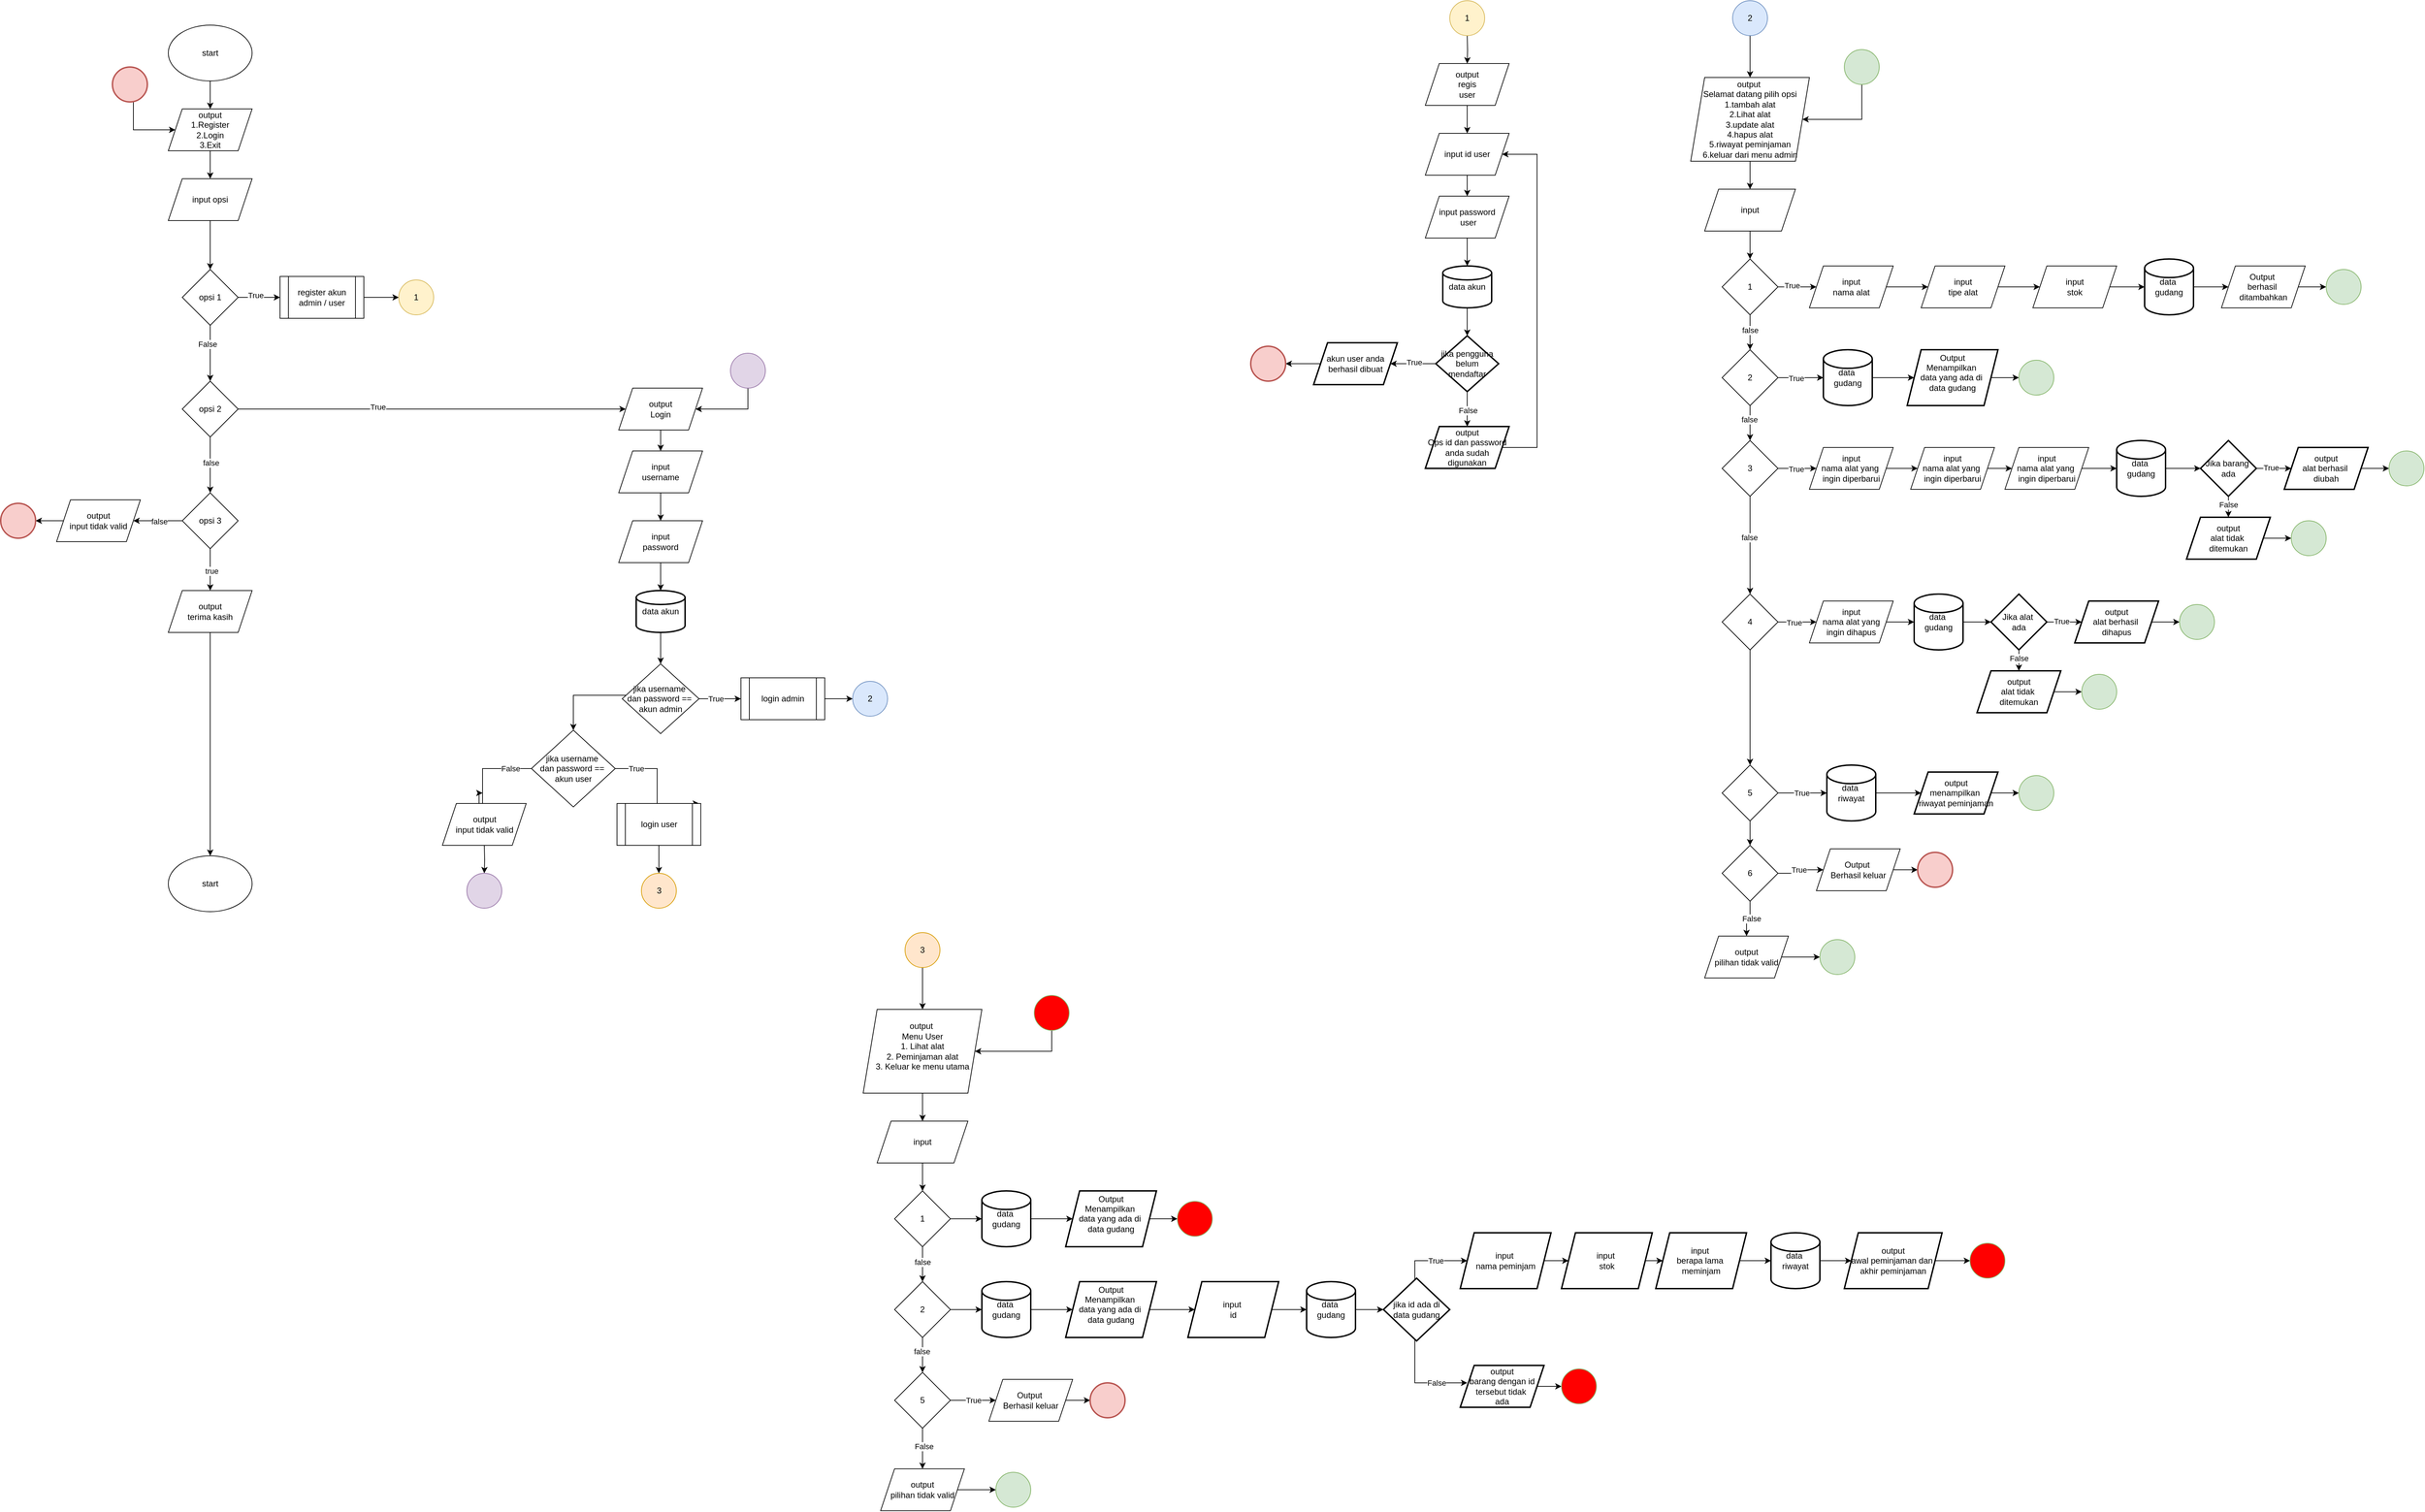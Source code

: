 <mxfile version="24.7.8">
  <diagram name="Page-1" id="2QUwLLKIcRsIzw3y12AV">
    <mxGraphModel dx="6280" dy="3030" grid="1" gridSize="10" guides="1" tooltips="1" connect="1" arrows="1" fold="1" page="1" pageScale="1" pageWidth="1100" pageHeight="850" background="none" math="0" shadow="0">
      <root>
        <mxCell id="0" />
        <mxCell id="1" parent="0" />
        <mxCell id="GFg5dkzRaPT_ko83zL1t-1" value="" style="edgeStyle=orthogonalEdgeStyle;rounded=0;orthogonalLoop=1;jettySize=auto;html=1;" parent="1" source="GFg5dkzRaPT_ko83zL1t-2" target="GFg5dkzRaPT_ko83zL1t-4" edge="1">
          <mxGeometry relative="1" as="geometry" />
        </mxCell>
        <mxCell id="GFg5dkzRaPT_ko83zL1t-2" value="start" style="ellipse;whiteSpace=wrap;html=1;" parent="1" vertex="1">
          <mxGeometry x="130" y="90" width="120" height="80" as="geometry" />
        </mxCell>
        <mxCell id="GFg5dkzRaPT_ko83zL1t-3" value="" style="edgeStyle=orthogonalEdgeStyle;rounded=0;orthogonalLoop=1;jettySize=auto;html=1;" parent="1" source="GFg5dkzRaPT_ko83zL1t-4" target="GFg5dkzRaPT_ko83zL1t-6" edge="1">
          <mxGeometry relative="1" as="geometry" />
        </mxCell>
        <mxCell id="GFg5dkzRaPT_ko83zL1t-4" value="&lt;div&gt;output&lt;/div&gt;1.Register&lt;div&gt;2.Login&lt;/div&gt;&lt;div&gt;3.Exit&lt;/div&gt;" style="shape=parallelogram;perimeter=parallelogramPerimeter;whiteSpace=wrap;html=1;fixedSize=1;" parent="1" vertex="1">
          <mxGeometry x="130" y="210" width="120" height="60" as="geometry" />
        </mxCell>
        <mxCell id="GFg5dkzRaPT_ko83zL1t-5" value="" style="edgeStyle=orthogonalEdgeStyle;rounded=0;orthogonalLoop=1;jettySize=auto;html=1;" parent="1" source="GFg5dkzRaPT_ko83zL1t-6" target="GFg5dkzRaPT_ko83zL1t-11" edge="1">
          <mxGeometry relative="1" as="geometry" />
        </mxCell>
        <mxCell id="GFg5dkzRaPT_ko83zL1t-6" value="input opsi" style="shape=parallelogram;perimeter=parallelogramPerimeter;whiteSpace=wrap;html=1;fixedSize=1;" parent="1" vertex="1">
          <mxGeometry x="130" y="310" width="120" height="60" as="geometry" />
        </mxCell>
        <mxCell id="GFg5dkzRaPT_ko83zL1t-7" value="" style="edgeStyle=orthogonalEdgeStyle;rounded=0;orthogonalLoop=1;jettySize=auto;html=1;" parent="1" source="GFg5dkzRaPT_ko83zL1t-11" target="GFg5dkzRaPT_ko83zL1t-29" edge="1">
          <mxGeometry relative="1" as="geometry" />
        </mxCell>
        <mxCell id="GFg5dkzRaPT_ko83zL1t-8" value="False" style="edgeLabel;html=1;align=center;verticalAlign=middle;resizable=0;points=[];" parent="GFg5dkzRaPT_ko83zL1t-7" vertex="1" connectable="0">
          <mxGeometry x="-0.319" y="-4" relative="1" as="geometry">
            <mxPoint as="offset" />
          </mxGeometry>
        </mxCell>
        <mxCell id="GFg5dkzRaPT_ko83zL1t-9" value="" style="edgeStyle=orthogonalEdgeStyle;rounded=0;orthogonalLoop=1;jettySize=auto;html=1;" parent="1" source="GFg5dkzRaPT_ko83zL1t-11" target="GFg5dkzRaPT_ko83zL1t-38" edge="1">
          <mxGeometry relative="1" as="geometry" />
        </mxCell>
        <mxCell id="GFg5dkzRaPT_ko83zL1t-10" value="True" style="edgeLabel;html=1;align=center;verticalAlign=middle;resizable=0;points=[];" parent="GFg5dkzRaPT_ko83zL1t-9" vertex="1" connectable="0">
          <mxGeometry x="-0.142" y="3" relative="1" as="geometry">
            <mxPoint x="-1" as="offset" />
          </mxGeometry>
        </mxCell>
        <mxCell id="GFg5dkzRaPT_ko83zL1t-11" value="opsi 1" style="rhombus;whiteSpace=wrap;html=1;" parent="1" vertex="1">
          <mxGeometry x="150" y="440" width="80" height="80" as="geometry" />
        </mxCell>
        <mxCell id="GFg5dkzRaPT_ko83zL1t-129" value="" style="edgeStyle=orthogonalEdgeStyle;rounded=0;orthogonalLoop=1;jettySize=auto;html=1;" parent="1" source="GFg5dkzRaPT_ko83zL1t-13" target="GFg5dkzRaPT_ko83zL1t-48" edge="1">
          <mxGeometry relative="1" as="geometry" />
        </mxCell>
        <mxCell id="GFg5dkzRaPT_ko83zL1t-13" value="&lt;div&gt;output&lt;/div&gt;&lt;div&gt;regis&lt;/div&gt;user" style="shape=parallelogram;perimeter=parallelogramPerimeter;whiteSpace=wrap;html=1;fixedSize=1;" parent="1" vertex="1">
          <mxGeometry x="1930" y="145" width="120" height="60" as="geometry" />
        </mxCell>
        <mxCell id="GFg5dkzRaPT_ko83zL1t-25" value="" style="edgeStyle=orthogonalEdgeStyle;rounded=0;orthogonalLoop=1;jettySize=auto;html=1;exitX=1;exitY=0.5;exitDx=0;exitDy=0;" parent="1" source="GFg5dkzRaPT_ko83zL1t-29" target="GFg5dkzRaPT_ko83zL1t-82" edge="1">
          <mxGeometry relative="1" as="geometry">
            <mxPoint x="260" y="640" as="sourcePoint" />
          </mxGeometry>
        </mxCell>
        <mxCell id="GFg5dkzRaPT_ko83zL1t-26" value="True" style="edgeLabel;html=1;align=center;verticalAlign=middle;resizable=0;points=[];" parent="GFg5dkzRaPT_ko83zL1t-25" vertex="1" connectable="0">
          <mxGeometry x="-0.284" y="3" relative="1" as="geometry">
            <mxPoint x="1" as="offset" />
          </mxGeometry>
        </mxCell>
        <mxCell id="GFg5dkzRaPT_ko83zL1t-27" value="" style="edgeStyle=orthogonalEdgeStyle;rounded=0;orthogonalLoop=1;jettySize=auto;html=1;" parent="1" source="GFg5dkzRaPT_ko83zL1t-29" target="GFg5dkzRaPT_ko83zL1t-121" edge="1">
          <mxGeometry relative="1" as="geometry" />
        </mxCell>
        <mxCell id="GFg5dkzRaPT_ko83zL1t-28" value="false" style="edgeLabel;html=1;align=center;verticalAlign=middle;resizable=0;points=[];" parent="GFg5dkzRaPT_ko83zL1t-27" vertex="1" connectable="0">
          <mxGeometry x="-0.079" y="1" relative="1" as="geometry">
            <mxPoint as="offset" />
          </mxGeometry>
        </mxCell>
        <mxCell id="GFg5dkzRaPT_ko83zL1t-29" value="opsi 2" style="rhombus;whiteSpace=wrap;html=1;" parent="1" vertex="1">
          <mxGeometry x="150" y="600" width="80" height="80" as="geometry" />
        </mxCell>
        <mxCell id="GFg5dkzRaPT_ko83zL1t-126" value="" style="edgeStyle=orthogonalEdgeStyle;rounded=0;orthogonalLoop=1;jettySize=auto;html=1;" parent="1" source="GFg5dkzRaPT_ko83zL1t-38" target="GFg5dkzRaPT_ko83zL1t-125" edge="1">
          <mxGeometry relative="1" as="geometry" />
        </mxCell>
        <mxCell id="GFg5dkzRaPT_ko83zL1t-38" value="register akun&lt;div&gt;admin / user&lt;/div&gt;" style="shape=process;whiteSpace=wrap;html=1;backgroundOutline=1;" parent="1" vertex="1">
          <mxGeometry x="290" y="450" width="120" height="60" as="geometry" />
        </mxCell>
        <mxCell id="GFg5dkzRaPT_ko83zL1t-39" value="" style="edgeStyle=orthogonalEdgeStyle;rounded=0;orthogonalLoop=1;jettySize=auto;html=1;" parent="1" target="GFg5dkzRaPT_ko83zL1t-13" edge="1">
          <mxGeometry relative="1" as="geometry">
            <mxPoint x="1990" y="105" as="sourcePoint" />
          </mxGeometry>
        </mxCell>
        <mxCell id="GFg5dkzRaPT_ko83zL1t-47" value="" style="edgeStyle=orthogonalEdgeStyle;rounded=0;orthogonalLoop=1;jettySize=auto;html=1;" parent="1" source="GFg5dkzRaPT_ko83zL1t-48" target="GFg5dkzRaPT_ko83zL1t-50" edge="1">
          <mxGeometry relative="1" as="geometry" />
        </mxCell>
        <mxCell id="GFg5dkzRaPT_ko83zL1t-48" value="input id user" style="shape=parallelogram;perimeter=parallelogramPerimeter;whiteSpace=wrap;html=1;fixedSize=1;" parent="1" vertex="1">
          <mxGeometry x="1930" y="245" width="120" height="60" as="geometry" />
        </mxCell>
        <mxCell id="GFg5dkzRaPT_ko83zL1t-49" value="" style="edgeStyle=orthogonalEdgeStyle;rounded=0;orthogonalLoop=1;jettySize=auto;html=1;" parent="1" source="GFg5dkzRaPT_ko83zL1t-50" target="GFg5dkzRaPT_ko83zL1t-52" edge="1">
          <mxGeometry relative="1" as="geometry" />
        </mxCell>
        <mxCell id="GFg5dkzRaPT_ko83zL1t-50" value="input password&lt;div&gt;&amp;nbsp;user&lt;/div&gt;" style="shape=parallelogram;perimeter=parallelogramPerimeter;whiteSpace=wrap;html=1;fixedSize=1;" parent="1" vertex="1">
          <mxGeometry x="1930" y="335" width="120" height="60" as="geometry" />
        </mxCell>
        <mxCell id="GFg5dkzRaPT_ko83zL1t-51" value="" style="edgeStyle=orthogonalEdgeStyle;rounded=0;orthogonalLoop=1;jettySize=auto;html=1;" parent="1" source="GFg5dkzRaPT_ko83zL1t-52" target="GFg5dkzRaPT_ko83zL1t-57" edge="1">
          <mxGeometry relative="1" as="geometry" />
        </mxCell>
        <mxCell id="GFg5dkzRaPT_ko83zL1t-52" value="data akun" style="strokeWidth=2;html=1;shape=mxgraph.flowchart.database;whiteSpace=wrap;" parent="1" vertex="1">
          <mxGeometry x="1955" y="435" width="70" height="60" as="geometry" />
        </mxCell>
        <mxCell id="GFg5dkzRaPT_ko83zL1t-53" value="" style="edgeStyle=orthogonalEdgeStyle;rounded=0;orthogonalLoop=1;jettySize=auto;html=1;" parent="1" source="GFg5dkzRaPT_ko83zL1t-57" target="GFg5dkzRaPT_ko83zL1t-58" edge="1">
          <mxGeometry relative="1" as="geometry" />
        </mxCell>
        <mxCell id="GFg5dkzRaPT_ko83zL1t-54" value="True" style="edgeLabel;html=1;align=center;verticalAlign=middle;resizable=0;points=[];" parent="GFg5dkzRaPT_ko83zL1t-53" vertex="1" connectable="0">
          <mxGeometry x="-0.04" y="-2" relative="1" as="geometry">
            <mxPoint as="offset" />
          </mxGeometry>
        </mxCell>
        <mxCell id="GFg5dkzRaPT_ko83zL1t-55" value="" style="edgeStyle=orthogonalEdgeStyle;rounded=0;orthogonalLoop=1;jettySize=auto;html=1;" parent="1" source="GFg5dkzRaPT_ko83zL1t-57" target="GFg5dkzRaPT_ko83zL1t-59" edge="1">
          <mxGeometry relative="1" as="geometry" />
        </mxCell>
        <mxCell id="GFg5dkzRaPT_ko83zL1t-56" value="False" style="edgeLabel;html=1;align=center;verticalAlign=middle;resizable=0;points=[];" parent="GFg5dkzRaPT_ko83zL1t-55" vertex="1" connectable="0">
          <mxGeometry x="0.015" y="1" relative="1" as="geometry">
            <mxPoint y="1" as="offset" />
          </mxGeometry>
        </mxCell>
        <mxCell id="GFg5dkzRaPT_ko83zL1t-57" value="jika pengguna belum mendaftar" style="rhombus;whiteSpace=wrap;html=1;strokeWidth=2;" parent="1" vertex="1">
          <mxGeometry x="1945" y="535" width="90" height="80" as="geometry" />
        </mxCell>
        <mxCell id="GFg5dkzRaPT_ko83zL1t-132" value="" style="edgeStyle=orthogonalEdgeStyle;rounded=0;orthogonalLoop=1;jettySize=auto;html=1;" parent="1" source="GFg5dkzRaPT_ko83zL1t-58" target="GFg5dkzRaPT_ko83zL1t-131" edge="1">
          <mxGeometry relative="1" as="geometry" />
        </mxCell>
        <mxCell id="GFg5dkzRaPT_ko83zL1t-58" value="akun user anda berhasil dibuat" style="shape=parallelogram;perimeter=parallelogramPerimeter;whiteSpace=wrap;html=1;fixedSize=1;strokeWidth=2;" parent="1" vertex="1">
          <mxGeometry x="1770" y="545" width="120" height="60" as="geometry" />
        </mxCell>
        <mxCell id="GFg5dkzRaPT_ko83zL1t-59" value="output&lt;div&gt;Ops id dan password anda sudah digunakan&lt;/div&gt;" style="shape=parallelogram;perimeter=parallelogramPerimeter;whiteSpace=wrap;html=1;fixedSize=1;strokeWidth=2;" parent="1" vertex="1">
          <mxGeometry x="1930" y="665" width="120" height="60" as="geometry" />
        </mxCell>
        <mxCell id="GFg5dkzRaPT_ko83zL1t-64" value="" style="edgeStyle=orthogonalEdgeStyle;rounded=0;orthogonalLoop=1;jettySize=auto;html=1;" parent="1" source="GFg5dkzRaPT_ko83zL1t-65" target="GFg5dkzRaPT_ko83zL1t-67" edge="1">
          <mxGeometry relative="1" as="geometry" />
        </mxCell>
        <mxCell id="GFg5dkzRaPT_ko83zL1t-65" value="output&amp;nbsp;&lt;div&gt;Selamat datang pilih opsi&lt;/div&gt;&lt;div&gt;1.tambah alat&lt;/div&gt;&lt;div&gt;2.Lihat alat&lt;/div&gt;&lt;div&gt;3.update alat&lt;/div&gt;&lt;div&gt;4.hapus alat&lt;/div&gt;&lt;div&gt;5.riwayat peminjaman&lt;/div&gt;&lt;div&gt;6.keluar dari menu admin&lt;/div&gt;" style="shape=parallelogram;perimeter=parallelogramPerimeter;whiteSpace=wrap;html=1;fixedSize=1;" parent="1" vertex="1">
          <mxGeometry x="2310" y="165" width="170" height="120" as="geometry" />
        </mxCell>
        <mxCell id="GFg5dkzRaPT_ko83zL1t-66" value="" style="edgeStyle=orthogonalEdgeStyle;rounded=0;orthogonalLoop=1;jettySize=auto;html=1;" parent="1" source="GFg5dkzRaPT_ko83zL1t-67" target="GFg5dkzRaPT_ko83zL1t-70" edge="1">
          <mxGeometry relative="1" as="geometry" />
        </mxCell>
        <mxCell id="GFg5dkzRaPT_ko83zL1t-67" value="input" style="shape=parallelogram;perimeter=parallelogramPerimeter;whiteSpace=wrap;html=1;fixedSize=1;" parent="1" vertex="1">
          <mxGeometry x="2330" y="325" width="130" height="60" as="geometry" />
        </mxCell>
        <mxCell id="GFg5dkzRaPT_ko83zL1t-68" value="" style="edgeStyle=orthogonalEdgeStyle;rounded=0;orthogonalLoop=1;jettySize=auto;html=1;" parent="1" source="GFg5dkzRaPT_ko83zL1t-70" target="GFg5dkzRaPT_ko83zL1t-73" edge="1">
          <mxGeometry relative="1" as="geometry" />
        </mxCell>
        <mxCell id="GFg5dkzRaPT_ko83zL1t-69" value="false" style="edgeLabel;html=1;align=center;verticalAlign=middle;resizable=0;points=[];" parent="GFg5dkzRaPT_ko83zL1t-68" vertex="1" connectable="0">
          <mxGeometry x="-0.133" relative="1" as="geometry">
            <mxPoint as="offset" />
          </mxGeometry>
        </mxCell>
        <mxCell id="GFg5dkzRaPT_ko83zL1t-144" value="" style="edgeStyle=orthogonalEdgeStyle;rounded=0;orthogonalLoop=1;jettySize=auto;html=1;" parent="1" source="GFg5dkzRaPT_ko83zL1t-70" target="GFg5dkzRaPT_ko83zL1t-143" edge="1">
          <mxGeometry relative="1" as="geometry" />
        </mxCell>
        <mxCell id="GFg5dkzRaPT_ko83zL1t-171" value="True" style="edgeLabel;html=1;align=center;verticalAlign=middle;resizable=0;points=[];" parent="GFg5dkzRaPT_ko83zL1t-144" vertex="1" connectable="0">
          <mxGeometry x="-0.272" y="2" relative="1" as="geometry">
            <mxPoint as="offset" />
          </mxGeometry>
        </mxCell>
        <mxCell id="GFg5dkzRaPT_ko83zL1t-70" value="1" style="rhombus;whiteSpace=wrap;html=1;" parent="1" vertex="1">
          <mxGeometry x="2355" y="425" width="80" height="80" as="geometry" />
        </mxCell>
        <mxCell id="GFg5dkzRaPT_ko83zL1t-71" value="" style="edgeStyle=orthogonalEdgeStyle;rounded=0;orthogonalLoop=1;jettySize=auto;html=1;" parent="1" source="GFg5dkzRaPT_ko83zL1t-73" target="GFg5dkzRaPT_ko83zL1t-76" edge="1">
          <mxGeometry relative="1" as="geometry" />
        </mxCell>
        <mxCell id="GFg5dkzRaPT_ko83zL1t-72" value="false" style="edgeLabel;html=1;align=center;verticalAlign=middle;resizable=0;points=[];" parent="GFg5dkzRaPT_ko83zL1t-71" vertex="1" connectable="0">
          <mxGeometry x="-0.24" y="-1" relative="1" as="geometry">
            <mxPoint y="1" as="offset" />
          </mxGeometry>
        </mxCell>
        <mxCell id="GFg5dkzRaPT_ko83zL1t-170" value="" style="edgeStyle=orthogonalEdgeStyle;rounded=0;orthogonalLoop=1;jettySize=auto;html=1;" parent="1" source="GFg5dkzRaPT_ko83zL1t-73" target="GFg5dkzRaPT_ko83zL1t-169" edge="1">
          <mxGeometry relative="1" as="geometry" />
        </mxCell>
        <mxCell id="GFg5dkzRaPT_ko83zL1t-172" value="True" style="edgeLabel;html=1;align=center;verticalAlign=middle;resizable=0;points=[];" parent="GFg5dkzRaPT_ko83zL1t-170" vertex="1" connectable="0">
          <mxGeometry x="-0.214" y="-1" relative="1" as="geometry">
            <mxPoint as="offset" />
          </mxGeometry>
        </mxCell>
        <mxCell id="GFg5dkzRaPT_ko83zL1t-73" value="2" style="rhombus;whiteSpace=wrap;html=1;" parent="1" vertex="1">
          <mxGeometry x="2355" y="555" width="80" height="80" as="geometry" />
        </mxCell>
        <mxCell id="GFg5dkzRaPT_ko83zL1t-74" value="" style="edgeStyle=orthogonalEdgeStyle;rounded=0;orthogonalLoop=1;jettySize=auto;html=1;" parent="1" source="GFg5dkzRaPT_ko83zL1t-76" target="GFg5dkzRaPT_ko83zL1t-79" edge="1">
          <mxGeometry relative="1" as="geometry" />
        </mxCell>
        <mxCell id="GFg5dkzRaPT_ko83zL1t-75" value="false" style="edgeLabel;html=1;align=center;verticalAlign=middle;resizable=0;points=[];" parent="GFg5dkzRaPT_ko83zL1t-74" vertex="1" connectable="0">
          <mxGeometry x="-0.173" y="-1" relative="1" as="geometry">
            <mxPoint y="1" as="offset" />
          </mxGeometry>
        </mxCell>
        <mxCell id="GFg5dkzRaPT_ko83zL1t-179" value="" style="edgeStyle=orthogonalEdgeStyle;rounded=0;orthogonalLoop=1;jettySize=auto;html=1;" parent="1" source="GFg5dkzRaPT_ko83zL1t-76" target="GFg5dkzRaPT_ko83zL1t-178" edge="1">
          <mxGeometry relative="1" as="geometry" />
        </mxCell>
        <mxCell id="GFg5dkzRaPT_ko83zL1t-182" value="True" style="edgeLabel;html=1;align=center;verticalAlign=middle;resizable=0;points=[];" parent="GFg5dkzRaPT_ko83zL1t-179" vertex="1" connectable="0">
          <mxGeometry x="-0.049" y="-1" relative="1" as="geometry">
            <mxPoint as="offset" />
          </mxGeometry>
        </mxCell>
        <mxCell id="GFg5dkzRaPT_ko83zL1t-76" value="3" style="rhombus;whiteSpace=wrap;html=1;" parent="1" vertex="1">
          <mxGeometry x="2355" y="685" width="80" height="80" as="geometry" />
        </mxCell>
        <mxCell id="GFg5dkzRaPT_ko83zL1t-201" value="" style="edgeStyle=orthogonalEdgeStyle;rounded=0;orthogonalLoop=1;jettySize=auto;html=1;" parent="1" source="GFg5dkzRaPT_ko83zL1t-79" target="GFg5dkzRaPT_ko83zL1t-200" edge="1">
          <mxGeometry relative="1" as="geometry" />
        </mxCell>
        <mxCell id="GFg5dkzRaPT_ko83zL1t-202" value="True" style="edgeLabel;html=1;align=center;verticalAlign=middle;resizable=0;points=[];" parent="GFg5dkzRaPT_ko83zL1t-201" vertex="1" connectable="0">
          <mxGeometry x="-0.172" y="-1" relative="1" as="geometry">
            <mxPoint as="offset" />
          </mxGeometry>
        </mxCell>
        <mxCell id="kS0O4z9p2wJbi84qrdKB-64" value="" style="edgeStyle=orthogonalEdgeStyle;rounded=0;orthogonalLoop=1;jettySize=auto;html=1;" parent="1" source="GFg5dkzRaPT_ko83zL1t-79" target="kS0O4z9p2wJbi84qrdKB-63" edge="1">
          <mxGeometry relative="1" as="geometry" />
        </mxCell>
        <mxCell id="GFg5dkzRaPT_ko83zL1t-79" value="4" style="rhombus;whiteSpace=wrap;html=1;" parent="1" vertex="1">
          <mxGeometry x="2355" y="905" width="80" height="80" as="geometry" />
        </mxCell>
        <mxCell id="GFg5dkzRaPT_ko83zL1t-218" value="" style="edgeStyle=orthogonalEdgeStyle;rounded=0;orthogonalLoop=1;jettySize=auto;html=1;" parent="1" source="GFg5dkzRaPT_ko83zL1t-80" target="GFg5dkzRaPT_ko83zL1t-217" edge="1">
          <mxGeometry relative="1" as="geometry" />
        </mxCell>
        <mxCell id="GFg5dkzRaPT_ko83zL1t-219" value="True" style="edgeLabel;html=1;align=center;verticalAlign=middle;resizable=0;points=[];" parent="GFg5dkzRaPT_ko83zL1t-218" vertex="1" connectable="0">
          <mxGeometry x="0.004" relative="1" as="geometry">
            <mxPoint as="offset" />
          </mxGeometry>
        </mxCell>
        <mxCell id="GFg5dkzRaPT_ko83zL1t-223" value="" style="edgeStyle=orthogonalEdgeStyle;rounded=0;orthogonalLoop=1;jettySize=auto;html=1;" parent="1" source="GFg5dkzRaPT_ko83zL1t-80" target="GFg5dkzRaPT_ko83zL1t-222" edge="1">
          <mxGeometry relative="1" as="geometry" />
        </mxCell>
        <mxCell id="GFg5dkzRaPT_ko83zL1t-227" value="False" style="edgeLabel;html=1;align=center;verticalAlign=middle;resizable=0;points=[];" parent="GFg5dkzRaPT_ko83zL1t-223" vertex="1" connectable="0">
          <mxGeometry x="-0.106" y="2" relative="1" as="geometry">
            <mxPoint as="offset" />
          </mxGeometry>
        </mxCell>
        <mxCell id="GFg5dkzRaPT_ko83zL1t-80" value="6" style="rhombus;whiteSpace=wrap;html=1;" parent="1" vertex="1">
          <mxGeometry x="2355" y="1265" width="80" height="80" as="geometry" />
        </mxCell>
        <mxCell id="GFg5dkzRaPT_ko83zL1t-81" value="" style="edgeStyle=orthogonalEdgeStyle;rounded=0;orthogonalLoop=1;jettySize=auto;html=1;" parent="1" source="GFg5dkzRaPT_ko83zL1t-82" target="GFg5dkzRaPT_ko83zL1t-90" edge="1">
          <mxGeometry relative="1" as="geometry" />
        </mxCell>
        <mxCell id="GFg5dkzRaPT_ko83zL1t-82" value="output&lt;div&gt;Login&lt;/div&gt;" style="shape=parallelogram;perimeter=parallelogramPerimeter;whiteSpace=wrap;html=1;fixedSize=1;" parent="1" vertex="1">
          <mxGeometry x="775" y="610" width="120" height="60" as="geometry" />
        </mxCell>
        <mxCell id="GFg5dkzRaPT_ko83zL1t-83" value="" style="edgeStyle=orthogonalEdgeStyle;rounded=0;orthogonalLoop=1;jettySize=auto;html=1;" parent="1" source="GFg5dkzRaPT_ko83zL1t-87" target="GFg5dkzRaPT_ko83zL1t-88" edge="1">
          <mxGeometry relative="1" as="geometry" />
        </mxCell>
        <mxCell id="GFg5dkzRaPT_ko83zL1t-84" value="True" style="edgeLabel;html=1;align=center;verticalAlign=middle;resizable=0;points=[];" parent="GFg5dkzRaPT_ko83zL1t-83" vertex="1" connectable="0">
          <mxGeometry x="-0.256" y="-4" relative="1" as="geometry">
            <mxPoint x="1" y="-4" as="offset" />
          </mxGeometry>
        </mxCell>
        <mxCell id="kS0O4z9p2wJbi84qrdKB-8" value="" style="edgeStyle=orthogonalEdgeStyle;rounded=0;orthogonalLoop=1;jettySize=auto;html=1;entryX=0.5;entryY=0;entryDx=0;entryDy=0;" parent="1" source="GFg5dkzRaPT_ko83zL1t-87" target="GFg5dkzRaPT_ko83zL1t-95" edge="1">
          <mxGeometry relative="1" as="geometry">
            <Array as="points">
              <mxPoint x="710" y="1050" />
            </Array>
          </mxGeometry>
        </mxCell>
        <mxCell id="GFg5dkzRaPT_ko83zL1t-87" value="jika username&amp;nbsp;&lt;div&gt;dan password ==&amp;nbsp;&lt;div&gt;akun admin&lt;/div&gt;&lt;/div&gt;" style="rhombus;whiteSpace=wrap;html=1;" parent="1" vertex="1">
          <mxGeometry x="780" y="1005" width="110" height="100" as="geometry" />
        </mxCell>
        <mxCell id="GFg5dkzRaPT_ko83zL1t-140" value="" style="edgeStyle=orthogonalEdgeStyle;rounded=0;orthogonalLoop=1;jettySize=auto;html=1;" parent="1" source="GFg5dkzRaPT_ko83zL1t-88" target="GFg5dkzRaPT_ko83zL1t-139" edge="1">
          <mxGeometry relative="1" as="geometry" />
        </mxCell>
        <mxCell id="GFg5dkzRaPT_ko83zL1t-88" value="login admin" style="shape=process;whiteSpace=wrap;html=1;backgroundOutline=1;" parent="1" vertex="1">
          <mxGeometry x="950" y="1025" width="120" height="60" as="geometry" />
        </mxCell>
        <mxCell id="kS0O4z9p2wJbi84qrdKB-2" value="" style="edgeStyle=orthogonalEdgeStyle;rounded=0;orthogonalLoop=1;jettySize=auto;html=1;" parent="1" source="GFg5dkzRaPT_ko83zL1t-90" target="kS0O4z9p2wJbi84qrdKB-1" edge="1">
          <mxGeometry relative="1" as="geometry" />
        </mxCell>
        <mxCell id="GFg5dkzRaPT_ko83zL1t-90" value="input&lt;div&gt;username&lt;/div&gt;" style="shape=parallelogram;perimeter=parallelogramPerimeter;whiteSpace=wrap;html=1;fixedSize=1;" parent="1" vertex="1">
          <mxGeometry x="775" y="700" width="120" height="60" as="geometry" />
        </mxCell>
        <mxCell id="GFg5dkzRaPT_ko83zL1t-91" value="" style="edgeStyle=orthogonalEdgeStyle;rounded=0;orthogonalLoop=1;jettySize=auto;html=1;" parent="1" source="GFg5dkzRaPT_ko83zL1t-95" edge="1">
          <mxGeometry relative="1" as="geometry">
            <mxPoint x="889.978" y="1205" as="targetPoint" />
          </mxGeometry>
        </mxCell>
        <mxCell id="GFg5dkzRaPT_ko83zL1t-92" value="True" style="edgeLabel;html=1;align=center;verticalAlign=middle;resizable=0;points=[];" parent="GFg5dkzRaPT_ko83zL1t-91" vertex="1" connectable="0">
          <mxGeometry x="-0.447" y="3" relative="1" as="geometry">
            <mxPoint x="-17" y="3" as="offset" />
          </mxGeometry>
        </mxCell>
        <mxCell id="GFg5dkzRaPT_ko83zL1t-93" value="" style="edgeStyle=orthogonalEdgeStyle;rounded=0;orthogonalLoop=1;jettySize=auto;html=1;exitX=0;exitY=0.5;exitDx=0;exitDy=0;" parent="1" source="GFg5dkzRaPT_ko83zL1t-95" edge="1">
          <mxGeometry relative="1" as="geometry">
            <mxPoint x="642.5" y="1155" as="sourcePoint" />
            <mxPoint x="580" y="1190" as="targetPoint" />
            <Array as="points">
              <mxPoint x="580" y="1155" />
              <mxPoint x="580" y="1206" />
              <mxPoint x="575" y="1206" />
            </Array>
          </mxGeometry>
        </mxCell>
        <mxCell id="GFg5dkzRaPT_ko83zL1t-94" value="False" style="edgeLabel;html=1;align=center;verticalAlign=middle;resizable=0;points=[];" parent="GFg5dkzRaPT_ko83zL1t-93" vertex="1" connectable="0">
          <mxGeometry x="-0.418" y="1" relative="1" as="geometry">
            <mxPoint x="13" y="-1" as="offset" />
          </mxGeometry>
        </mxCell>
        <mxCell id="GFg5dkzRaPT_ko83zL1t-95" value="jika username&amp;nbsp;&lt;div&gt;dan password ==&amp;nbsp;&lt;div&gt;akun user&lt;/div&gt;&lt;/div&gt;" style="rhombus;whiteSpace=wrap;html=1;" parent="1" vertex="1">
          <mxGeometry x="650" y="1100" width="120" height="110" as="geometry" />
        </mxCell>
        <mxCell id="GFg5dkzRaPT_ko83zL1t-229" value="" style="edgeStyle=orthogonalEdgeStyle;rounded=0;orthogonalLoop=1;jettySize=auto;html=1;" parent="1" source="GFg5dkzRaPT_ko83zL1t-96" target="GFg5dkzRaPT_ko83zL1t-228" edge="1">
          <mxGeometry relative="1" as="geometry" />
        </mxCell>
        <mxCell id="GFg5dkzRaPT_ko83zL1t-96" value="login user" style="shape=process;whiteSpace=wrap;html=1;backgroundOutline=1;" parent="1" vertex="1">
          <mxGeometry x="772.5" y="1205" width="120" height="60" as="geometry" />
        </mxCell>
        <mxCell id="GFg5dkzRaPT_ko83zL1t-138" value="" style="edgeStyle=orthogonalEdgeStyle;rounded=0;orthogonalLoop=1;jettySize=auto;html=1;" parent="1" target="GFg5dkzRaPT_ko83zL1t-137" edge="1">
          <mxGeometry relative="1" as="geometry">
            <mxPoint x="582.5" y="1265" as="sourcePoint" />
          </mxGeometry>
        </mxCell>
        <mxCell id="GFg5dkzRaPT_ko83zL1t-97" value="output&lt;div&gt;input tidak valid&lt;/div&gt;" style="shape=parallelogram;perimeter=parallelogramPerimeter;whiteSpace=wrap;html=1;fixedSize=1;" parent="1" vertex="1">
          <mxGeometry x="522.5" y="1205" width="120" height="60" as="geometry" />
        </mxCell>
        <mxCell id="GFg5dkzRaPT_ko83zL1t-100" value="" style="edgeStyle=orthogonalEdgeStyle;rounded=0;orthogonalLoop=1;jettySize=auto;html=1;" parent="1" source="GFg5dkzRaPT_ko83zL1t-101" target="GFg5dkzRaPT_ko83zL1t-103" edge="1">
          <mxGeometry relative="1" as="geometry" />
        </mxCell>
        <mxCell id="GFg5dkzRaPT_ko83zL1t-101" value="output&amp;nbsp;&lt;div&gt;&lt;div&gt;Menu User&lt;/div&gt;&lt;div&gt;1. Lihat alat&lt;/div&gt;&lt;div&gt;2. Peminjaman alat&lt;/div&gt;&lt;div&gt;3. Keluar ke menu utama&lt;/div&gt;&lt;/div&gt;&lt;div&gt;&lt;br&gt;&lt;/div&gt;" style="shape=parallelogram;perimeter=parallelogramPerimeter;whiteSpace=wrap;html=1;fixedSize=1;" parent="1" vertex="1">
          <mxGeometry x="1125" y="1500" width="170" height="120" as="geometry" />
        </mxCell>
        <mxCell id="GFg5dkzRaPT_ko83zL1t-102" value="" style="edgeStyle=orthogonalEdgeStyle;rounded=0;orthogonalLoop=1;jettySize=auto;html=1;" parent="1" source="GFg5dkzRaPT_ko83zL1t-103" target="GFg5dkzRaPT_ko83zL1t-106" edge="1">
          <mxGeometry relative="1" as="geometry" />
        </mxCell>
        <mxCell id="GFg5dkzRaPT_ko83zL1t-103" value="input" style="shape=parallelogram;perimeter=parallelogramPerimeter;whiteSpace=wrap;html=1;fixedSize=1;" parent="1" vertex="1">
          <mxGeometry x="1145" y="1660" width="130" height="60" as="geometry" />
        </mxCell>
        <mxCell id="GFg5dkzRaPT_ko83zL1t-104" value="" style="edgeStyle=orthogonalEdgeStyle;rounded=0;orthogonalLoop=1;jettySize=auto;html=1;" parent="1" source="GFg5dkzRaPT_ko83zL1t-106" target="GFg5dkzRaPT_ko83zL1t-109" edge="1">
          <mxGeometry relative="1" as="geometry" />
        </mxCell>
        <mxCell id="GFg5dkzRaPT_ko83zL1t-105" value="false" style="edgeLabel;html=1;align=center;verticalAlign=middle;resizable=0;points=[];" parent="GFg5dkzRaPT_ko83zL1t-104" vertex="1" connectable="0">
          <mxGeometry x="-0.133" relative="1" as="geometry">
            <mxPoint as="offset" />
          </mxGeometry>
        </mxCell>
        <mxCell id="kS0O4z9p2wJbi84qrdKB-14" value="" style="edgeStyle=orthogonalEdgeStyle;rounded=0;orthogonalLoop=1;jettySize=auto;html=1;" parent="1" source="GFg5dkzRaPT_ko83zL1t-106" target="kS0O4z9p2wJbi84qrdKB-10" edge="1">
          <mxGeometry relative="1" as="geometry" />
        </mxCell>
        <mxCell id="GFg5dkzRaPT_ko83zL1t-106" value="1" style="rhombus;whiteSpace=wrap;html=1;" parent="1" vertex="1">
          <mxGeometry x="1170" y="1760" width="80" height="80" as="geometry" />
        </mxCell>
        <mxCell id="GFg5dkzRaPT_ko83zL1t-107" value="" style="edgeStyle=orthogonalEdgeStyle;rounded=0;orthogonalLoop=1;jettySize=auto;html=1;" parent="1" source="GFg5dkzRaPT_ko83zL1t-109" edge="1">
          <mxGeometry relative="1" as="geometry">
            <mxPoint x="1210" y="2020" as="targetPoint" />
          </mxGeometry>
        </mxCell>
        <mxCell id="GFg5dkzRaPT_ko83zL1t-108" value="false" style="edgeLabel;html=1;align=center;verticalAlign=middle;resizable=0;points=[];" parent="GFg5dkzRaPT_ko83zL1t-107" vertex="1" connectable="0">
          <mxGeometry x="-0.24" y="-1" relative="1" as="geometry">
            <mxPoint y="1" as="offset" />
          </mxGeometry>
        </mxCell>
        <mxCell id="kS0O4z9p2wJbi84qrdKB-22" value="" style="edgeStyle=orthogonalEdgeStyle;rounded=0;orthogonalLoop=1;jettySize=auto;html=1;" parent="1" source="GFg5dkzRaPT_ko83zL1t-109" target="kS0O4z9p2wJbi84qrdKB-18" edge="1">
          <mxGeometry relative="1" as="geometry" />
        </mxCell>
        <mxCell id="GFg5dkzRaPT_ko83zL1t-109" value="2" style="rhombus;whiteSpace=wrap;html=1;" parent="1" vertex="1">
          <mxGeometry x="1170" y="1890" width="80" height="80" as="geometry" />
        </mxCell>
        <mxCell id="GFg5dkzRaPT_ko83zL1t-117" value="" style="edgeStyle=orthogonalEdgeStyle;rounded=0;orthogonalLoop=1;jettySize=auto;html=1;" parent="1" source="GFg5dkzRaPT_ko83zL1t-121" target="GFg5dkzRaPT_ko83zL1t-122" edge="1">
          <mxGeometry relative="1" as="geometry" />
        </mxCell>
        <mxCell id="GFg5dkzRaPT_ko83zL1t-118" value="true" style="edgeLabel;html=1;align=center;verticalAlign=middle;resizable=0;points=[];" parent="GFg5dkzRaPT_ko83zL1t-117" vertex="1" connectable="0">
          <mxGeometry x="0.054" y="2" relative="1" as="geometry">
            <mxPoint as="offset" />
          </mxGeometry>
        </mxCell>
        <mxCell id="GFg5dkzRaPT_ko83zL1t-119" value="" style="edgeStyle=orthogonalEdgeStyle;rounded=0;orthogonalLoop=1;jettySize=auto;html=1;" parent="1" source="GFg5dkzRaPT_ko83zL1t-121" target="GFg5dkzRaPT_ko83zL1t-123" edge="1">
          <mxGeometry relative="1" as="geometry" />
        </mxCell>
        <mxCell id="GFg5dkzRaPT_ko83zL1t-120" value="false" style="edgeLabel;html=1;align=center;verticalAlign=middle;resizable=0;points=[];" parent="GFg5dkzRaPT_ko83zL1t-119" vertex="1" connectable="0">
          <mxGeometry x="-0.042" y="1" relative="1" as="geometry">
            <mxPoint as="offset" />
          </mxGeometry>
        </mxCell>
        <mxCell id="GFg5dkzRaPT_ko83zL1t-121" value="opsi 3" style="rhombus;whiteSpace=wrap;html=1;" parent="1" vertex="1">
          <mxGeometry x="150" y="760" width="80" height="80" as="geometry" />
        </mxCell>
        <mxCell id="GFg5dkzRaPT_ko83zL1t-149" value="" style="edgeStyle=orthogonalEdgeStyle;rounded=0;orthogonalLoop=1;jettySize=auto;html=1;" parent="1" source="GFg5dkzRaPT_ko83zL1t-122" target="GFg5dkzRaPT_ko83zL1t-148" edge="1">
          <mxGeometry relative="1" as="geometry" />
        </mxCell>
        <mxCell id="GFg5dkzRaPT_ko83zL1t-122" value="output&lt;div&gt;terima kasih&lt;/div&gt;" style="shape=parallelogram;perimeter=parallelogramPerimeter;whiteSpace=wrap;html=1;fixedSize=1;" parent="1" vertex="1">
          <mxGeometry x="130" y="900" width="120" height="60" as="geometry" />
        </mxCell>
        <mxCell id="GFg5dkzRaPT_ko83zL1t-134" value="" style="edgeStyle=orthogonalEdgeStyle;rounded=0;orthogonalLoop=1;jettySize=auto;html=1;" parent="1" source="GFg5dkzRaPT_ko83zL1t-123" target="GFg5dkzRaPT_ko83zL1t-133" edge="1">
          <mxGeometry relative="1" as="geometry" />
        </mxCell>
        <mxCell id="GFg5dkzRaPT_ko83zL1t-123" value="output&lt;div&gt;input tidak valid&lt;/div&gt;" style="shape=parallelogram;perimeter=parallelogramPerimeter;whiteSpace=wrap;html=1;fixedSize=1;" parent="1" vertex="1">
          <mxGeometry x="-30" y="770" width="120" height="60" as="geometry" />
        </mxCell>
        <mxCell id="GFg5dkzRaPT_ko83zL1t-125" value="1" style="ellipse;whiteSpace=wrap;html=1;fillColor=#fff2cc;strokeColor=#d6b656;" parent="1" vertex="1">
          <mxGeometry x="460" y="455" width="50" height="50" as="geometry" />
        </mxCell>
        <mxCell id="GFg5dkzRaPT_ko83zL1t-127" value="1" style="ellipse;whiteSpace=wrap;html=1;fillColor=#fff2cc;strokeColor=#d6b656;" parent="1" vertex="1">
          <mxGeometry x="1965" y="55" width="50" height="50" as="geometry" />
        </mxCell>
        <mxCell id="GFg5dkzRaPT_ko83zL1t-130" value="" style="endArrow=classic;html=1;rounded=0;exitX=1;exitY=0.5;exitDx=0;exitDy=0;entryX=1;entryY=0.5;entryDx=0;entryDy=0;" parent="1" source="GFg5dkzRaPT_ko83zL1t-59" target="GFg5dkzRaPT_ko83zL1t-48" edge="1">
          <mxGeometry width="50" height="50" relative="1" as="geometry">
            <mxPoint x="2070" y="665" as="sourcePoint" />
            <mxPoint x="2090" y="245" as="targetPoint" />
            <Array as="points">
              <mxPoint x="2090" y="695" />
              <mxPoint x="2090" y="275" />
            </Array>
          </mxGeometry>
        </mxCell>
        <mxCell id="GFg5dkzRaPT_ko83zL1t-131" value="" style="ellipse;whiteSpace=wrap;html=1;strokeWidth=2;fillColor=#f8cecc;strokeColor=#b85450;" parent="1" vertex="1">
          <mxGeometry x="1680" y="550" width="50" height="50" as="geometry" />
        </mxCell>
        <mxCell id="GFg5dkzRaPT_ko83zL1t-133" value="" style="ellipse;whiteSpace=wrap;html=1;strokeWidth=2;fillColor=#f8cecc;strokeColor=#b85450;" parent="1" vertex="1">
          <mxGeometry x="-110" y="775" width="50" height="50" as="geometry" />
        </mxCell>
        <mxCell id="GFg5dkzRaPT_ko83zL1t-136" value="" style="edgeStyle=orthogonalEdgeStyle;rounded=0;orthogonalLoop=1;jettySize=auto;html=1;" parent="1" source="GFg5dkzRaPT_ko83zL1t-135" target="GFg5dkzRaPT_ko83zL1t-4" edge="1">
          <mxGeometry relative="1" as="geometry">
            <Array as="points">
              <mxPoint x="80" y="240" />
            </Array>
          </mxGeometry>
        </mxCell>
        <mxCell id="GFg5dkzRaPT_ko83zL1t-135" value="" style="ellipse;whiteSpace=wrap;html=1;strokeWidth=2;fillColor=#f8cecc;strokeColor=#b85450;" parent="1" vertex="1">
          <mxGeometry x="50" y="150" width="50" height="50" as="geometry" />
        </mxCell>
        <mxCell id="GFg5dkzRaPT_ko83zL1t-137" value="" style="ellipse;whiteSpace=wrap;html=1;fillColor=#e1d5e7;strokeColor=#9673a6;" parent="1" vertex="1">
          <mxGeometry x="557.5" y="1305" width="50" height="50" as="geometry" />
        </mxCell>
        <mxCell id="GFg5dkzRaPT_ko83zL1t-139" value="2" style="ellipse;whiteSpace=wrap;html=1;fillColor=#dae8fc;strokeColor=#6c8ebf;" parent="1" vertex="1">
          <mxGeometry x="1110" y="1030" width="50" height="50" as="geometry" />
        </mxCell>
        <mxCell id="GFg5dkzRaPT_ko83zL1t-142" value="" style="edgeStyle=orthogonalEdgeStyle;rounded=0;orthogonalLoop=1;jettySize=auto;html=1;" parent="1" source="GFg5dkzRaPT_ko83zL1t-141" target="GFg5dkzRaPT_ko83zL1t-65" edge="1">
          <mxGeometry relative="1" as="geometry" />
        </mxCell>
        <mxCell id="GFg5dkzRaPT_ko83zL1t-141" value="2" style="ellipse;whiteSpace=wrap;html=1;fillColor=#dae8fc;strokeColor=#6c8ebf;" parent="1" vertex="1">
          <mxGeometry x="2370" y="55" width="50" height="50" as="geometry" />
        </mxCell>
        <mxCell id="GFg5dkzRaPT_ko83zL1t-151" value="" style="edgeStyle=orthogonalEdgeStyle;rounded=0;orthogonalLoop=1;jettySize=auto;html=1;" parent="1" source="GFg5dkzRaPT_ko83zL1t-143" target="GFg5dkzRaPT_ko83zL1t-150" edge="1">
          <mxGeometry relative="1" as="geometry" />
        </mxCell>
        <mxCell id="GFg5dkzRaPT_ko83zL1t-143" value="input&lt;div&gt;nama alat&lt;/div&gt;" style="shape=parallelogram;perimeter=parallelogramPerimeter;whiteSpace=wrap;html=1;fixedSize=1;" parent="1" vertex="1">
          <mxGeometry x="2480" y="435" width="120" height="60" as="geometry" />
        </mxCell>
        <mxCell id="GFg5dkzRaPT_ko83zL1t-147" value="" style="edgeStyle=orthogonalEdgeStyle;rounded=0;orthogonalLoop=1;jettySize=auto;html=1;" parent="1" source="GFg5dkzRaPT_ko83zL1t-146" target="GFg5dkzRaPT_ko83zL1t-82" edge="1">
          <mxGeometry relative="1" as="geometry">
            <Array as="points">
              <mxPoint x="960" y="640" />
            </Array>
          </mxGeometry>
        </mxCell>
        <mxCell id="GFg5dkzRaPT_ko83zL1t-146" value="" style="ellipse;whiteSpace=wrap;html=1;fillColor=#e1d5e7;strokeColor=#9673a6;" parent="1" vertex="1">
          <mxGeometry x="935" y="560" width="50" height="50" as="geometry" />
        </mxCell>
        <mxCell id="GFg5dkzRaPT_ko83zL1t-148" value="start" style="ellipse;whiteSpace=wrap;html=1;" parent="1" vertex="1">
          <mxGeometry x="130" y="1280" width="120" height="80" as="geometry" />
        </mxCell>
        <mxCell id="GFg5dkzRaPT_ko83zL1t-153" value="" style="edgeStyle=orthogonalEdgeStyle;rounded=0;orthogonalLoop=1;jettySize=auto;html=1;" parent="1" source="GFg5dkzRaPT_ko83zL1t-150" target="GFg5dkzRaPT_ko83zL1t-152" edge="1">
          <mxGeometry relative="1" as="geometry" />
        </mxCell>
        <mxCell id="GFg5dkzRaPT_ko83zL1t-150" value="input&lt;div&gt;tipe alat&lt;/div&gt;" style="shape=parallelogram;perimeter=parallelogramPerimeter;whiteSpace=wrap;html=1;fixedSize=1;" parent="1" vertex="1">
          <mxGeometry x="2640" y="435" width="120" height="60" as="geometry" />
        </mxCell>
        <mxCell id="GFg5dkzRaPT_ko83zL1t-156" value="" style="edgeStyle=orthogonalEdgeStyle;rounded=0;orthogonalLoop=1;jettySize=auto;html=1;" parent="1" source="GFg5dkzRaPT_ko83zL1t-152" target="GFg5dkzRaPT_ko83zL1t-155" edge="1">
          <mxGeometry relative="1" as="geometry" />
        </mxCell>
        <mxCell id="GFg5dkzRaPT_ko83zL1t-152" value="input&lt;div&gt;stok&lt;/div&gt;" style="shape=parallelogram;perimeter=parallelogramPerimeter;whiteSpace=wrap;html=1;fixedSize=1;" parent="1" vertex="1">
          <mxGeometry x="2800" y="435" width="120" height="60" as="geometry" />
        </mxCell>
        <mxCell id="GFg5dkzRaPT_ko83zL1t-164" value="" style="edgeStyle=orthogonalEdgeStyle;rounded=0;orthogonalLoop=1;jettySize=auto;html=1;" parent="1" source="GFg5dkzRaPT_ko83zL1t-155" target="GFg5dkzRaPT_ko83zL1t-162" edge="1">
          <mxGeometry relative="1" as="geometry" />
        </mxCell>
        <mxCell id="GFg5dkzRaPT_ko83zL1t-155" value="data&amp;nbsp;&lt;div&gt;gudang&lt;/div&gt;" style="strokeWidth=2;html=1;shape=mxgraph.flowchart.database;whiteSpace=wrap;" parent="1" vertex="1">
          <mxGeometry x="2960" y="425" width="70" height="80" as="geometry" />
        </mxCell>
        <mxCell id="GFg5dkzRaPT_ko83zL1t-166" value="" style="edgeStyle=orthogonalEdgeStyle;rounded=0;orthogonalLoop=1;jettySize=auto;html=1;" parent="1" source="GFg5dkzRaPT_ko83zL1t-162" target="GFg5dkzRaPT_ko83zL1t-165" edge="1">
          <mxGeometry relative="1" as="geometry" />
        </mxCell>
        <mxCell id="GFg5dkzRaPT_ko83zL1t-162" value="Output&amp;nbsp;&lt;div&gt;berhasil&amp;nbsp;&lt;/div&gt;&lt;div&gt;ditambahkan&lt;/div&gt;" style="shape=parallelogram;perimeter=parallelogramPerimeter;whiteSpace=wrap;html=1;fixedSize=1;" parent="1" vertex="1">
          <mxGeometry x="3070" y="435" width="120" height="60" as="geometry" />
        </mxCell>
        <mxCell id="GFg5dkzRaPT_ko83zL1t-165" value="" style="ellipse;whiteSpace=wrap;html=1;fillColor=#d5e8d4;strokeColor=#82b366;" parent="1" vertex="1">
          <mxGeometry x="3220" y="440" width="50" height="50" as="geometry" />
        </mxCell>
        <mxCell id="GFg5dkzRaPT_ko83zL1t-168" value="" style="edgeStyle=orthogonalEdgeStyle;rounded=0;orthogonalLoop=1;jettySize=auto;html=1;exitX=0.5;exitY=1;exitDx=0;exitDy=0;" parent="1" source="GFg5dkzRaPT_ko83zL1t-167" target="GFg5dkzRaPT_ko83zL1t-65" edge="1">
          <mxGeometry relative="1" as="geometry">
            <Array as="points">
              <mxPoint x="2555" y="225" />
            </Array>
          </mxGeometry>
        </mxCell>
        <mxCell id="GFg5dkzRaPT_ko83zL1t-167" value="" style="ellipse;whiteSpace=wrap;html=1;fillColor=#d5e8d4;strokeColor=#82b366;" parent="1" vertex="1">
          <mxGeometry x="2530" y="125" width="50" height="50" as="geometry" />
        </mxCell>
        <mxCell id="GFg5dkzRaPT_ko83zL1t-174" value="" style="edgeStyle=orthogonalEdgeStyle;rounded=0;orthogonalLoop=1;jettySize=auto;html=1;" parent="1" source="GFg5dkzRaPT_ko83zL1t-169" target="GFg5dkzRaPT_ko83zL1t-173" edge="1">
          <mxGeometry relative="1" as="geometry" />
        </mxCell>
        <mxCell id="GFg5dkzRaPT_ko83zL1t-169" value="data&amp;nbsp;&lt;div&gt;gudang&lt;/div&gt;" style="strokeWidth=2;html=1;shape=mxgraph.flowchart.database;whiteSpace=wrap;" parent="1" vertex="1">
          <mxGeometry x="2500" y="555" width="70" height="80" as="geometry" />
        </mxCell>
        <mxCell id="GFg5dkzRaPT_ko83zL1t-176" value="" style="edgeStyle=orthogonalEdgeStyle;rounded=0;orthogonalLoop=1;jettySize=auto;html=1;" parent="1" source="GFg5dkzRaPT_ko83zL1t-173" target="GFg5dkzRaPT_ko83zL1t-175" edge="1">
          <mxGeometry relative="1" as="geometry" />
        </mxCell>
        <mxCell id="GFg5dkzRaPT_ko83zL1t-173" value="Output&lt;div&gt;Menampilkan&amp;nbsp;&lt;/div&gt;&lt;div&gt;data yang ada di&amp;nbsp;&lt;/div&gt;&lt;div&gt;data gudang&lt;/div&gt;&lt;div&gt;&lt;br&gt;&lt;/div&gt;" style="shape=parallelogram;perimeter=parallelogramPerimeter;whiteSpace=wrap;html=1;fixedSize=1;strokeWidth=2;" parent="1" vertex="1">
          <mxGeometry x="2620" y="555" width="130" height="80" as="geometry" />
        </mxCell>
        <mxCell id="GFg5dkzRaPT_ko83zL1t-175" value="" style="ellipse;whiteSpace=wrap;html=1;fillColor=#d5e8d4;strokeColor=#82b366;" parent="1" vertex="1">
          <mxGeometry x="2780" y="570" width="50" height="50" as="geometry" />
        </mxCell>
        <mxCell id="GFg5dkzRaPT_ko83zL1t-181" value="" style="edgeStyle=orthogonalEdgeStyle;rounded=0;orthogonalLoop=1;jettySize=auto;html=1;" parent="1" source="GFg5dkzRaPT_ko83zL1t-178" target="GFg5dkzRaPT_ko83zL1t-180" edge="1">
          <mxGeometry relative="1" as="geometry" />
        </mxCell>
        <mxCell id="GFg5dkzRaPT_ko83zL1t-178" value="input&lt;div&gt;nama alat yang&amp;nbsp;&lt;/div&gt;&lt;div&gt;ingin diperbarui&lt;/div&gt;" style="shape=parallelogram;perimeter=parallelogramPerimeter;whiteSpace=wrap;html=1;fixedSize=1;" parent="1" vertex="1">
          <mxGeometry x="2480" y="695" width="120" height="60" as="geometry" />
        </mxCell>
        <mxCell id="GFg5dkzRaPT_ko83zL1t-190" value="" style="edgeStyle=orthogonalEdgeStyle;rounded=0;orthogonalLoop=1;jettySize=auto;html=1;" parent="1" source="GFg5dkzRaPT_ko83zL1t-180" target="GFg5dkzRaPT_ko83zL1t-189" edge="1">
          <mxGeometry relative="1" as="geometry" />
        </mxCell>
        <mxCell id="GFg5dkzRaPT_ko83zL1t-180" value="input&lt;div&gt;nama alat yang&amp;nbsp;&lt;/div&gt;&lt;div&gt;ingin diperbarui&lt;/div&gt;" style="shape=parallelogram;perimeter=parallelogramPerimeter;whiteSpace=wrap;html=1;fixedSize=1;" parent="1" vertex="1">
          <mxGeometry x="2625" y="695" width="120" height="60" as="geometry" />
        </mxCell>
        <mxCell id="GFg5dkzRaPT_ko83zL1t-186" value="" style="edgeStyle=orthogonalEdgeStyle;rounded=0;orthogonalLoop=1;jettySize=auto;html=1;" parent="1" source="GFg5dkzRaPT_ko83zL1t-183" target="GFg5dkzRaPT_ko83zL1t-185" edge="1">
          <mxGeometry relative="1" as="geometry" />
        </mxCell>
        <mxCell id="GFg5dkzRaPT_ko83zL1t-183" value="data&amp;nbsp;&lt;div&gt;gudang&lt;/div&gt;" style="strokeWidth=2;html=1;shape=mxgraph.flowchart.database;whiteSpace=wrap;" parent="1" vertex="1">
          <mxGeometry x="2920" y="685" width="70" height="80" as="geometry" />
        </mxCell>
        <mxCell id="GFg5dkzRaPT_ko83zL1t-188" value="" style="edgeStyle=orthogonalEdgeStyle;rounded=0;orthogonalLoop=1;jettySize=auto;html=1;" parent="1" source="GFg5dkzRaPT_ko83zL1t-185" target="GFg5dkzRaPT_ko83zL1t-187" edge="1">
          <mxGeometry relative="1" as="geometry" />
        </mxCell>
        <mxCell id="GFg5dkzRaPT_ko83zL1t-192" value="True" style="edgeLabel;html=1;align=center;verticalAlign=middle;resizable=0;points=[];" parent="GFg5dkzRaPT_ko83zL1t-188" vertex="1" connectable="0">
          <mxGeometry x="-0.153" y="1" relative="1" as="geometry">
            <mxPoint as="offset" />
          </mxGeometry>
        </mxCell>
        <mxCell id="GFg5dkzRaPT_ko83zL1t-194" value="" style="edgeStyle=orthogonalEdgeStyle;rounded=0;orthogonalLoop=1;jettySize=auto;html=1;" parent="1" source="GFg5dkzRaPT_ko83zL1t-185" target="GFg5dkzRaPT_ko83zL1t-193" edge="1">
          <mxGeometry relative="1" as="geometry" />
        </mxCell>
        <mxCell id="GFg5dkzRaPT_ko83zL1t-195" value="False" style="edgeLabel;html=1;align=center;verticalAlign=middle;resizable=0;points=[];" parent="GFg5dkzRaPT_ko83zL1t-194" vertex="1" connectable="0">
          <mxGeometry x="0.274" relative="1" as="geometry">
            <mxPoint as="offset" />
          </mxGeometry>
        </mxCell>
        <mxCell id="GFg5dkzRaPT_ko83zL1t-185" value="Jika barang&amp;nbsp;&lt;div&gt;ada&lt;/div&gt;" style="rhombus;whiteSpace=wrap;html=1;strokeWidth=2;" parent="1" vertex="1">
          <mxGeometry x="3040" y="685" width="80" height="80" as="geometry" />
        </mxCell>
        <mxCell id="GFg5dkzRaPT_ko83zL1t-199" value="" style="edgeStyle=orthogonalEdgeStyle;rounded=0;orthogonalLoop=1;jettySize=auto;html=1;" parent="1" source="GFg5dkzRaPT_ko83zL1t-187" target="GFg5dkzRaPT_ko83zL1t-198" edge="1">
          <mxGeometry relative="1" as="geometry" />
        </mxCell>
        <mxCell id="GFg5dkzRaPT_ko83zL1t-187" value="output&lt;div&gt;alat berhasil&amp;nbsp;&lt;/div&gt;&lt;div&gt;diubah&lt;/div&gt;" style="shape=parallelogram;perimeter=parallelogramPerimeter;whiteSpace=wrap;html=1;fixedSize=1;strokeWidth=2;" parent="1" vertex="1">
          <mxGeometry x="3160" y="695" width="120" height="60" as="geometry" />
        </mxCell>
        <mxCell id="GFg5dkzRaPT_ko83zL1t-191" value="" style="edgeStyle=orthogonalEdgeStyle;rounded=0;orthogonalLoop=1;jettySize=auto;html=1;" parent="1" source="GFg5dkzRaPT_ko83zL1t-189" target="GFg5dkzRaPT_ko83zL1t-183" edge="1">
          <mxGeometry relative="1" as="geometry" />
        </mxCell>
        <mxCell id="GFg5dkzRaPT_ko83zL1t-189" value="input&lt;div&gt;nama alat yang&amp;nbsp;&lt;/div&gt;&lt;div&gt;ingin diperbarui&lt;/div&gt;" style="shape=parallelogram;perimeter=parallelogramPerimeter;whiteSpace=wrap;html=1;fixedSize=1;" parent="1" vertex="1">
          <mxGeometry x="2760" y="695" width="120" height="60" as="geometry" />
        </mxCell>
        <mxCell id="GFg5dkzRaPT_ko83zL1t-197" value="" style="edgeStyle=orthogonalEdgeStyle;rounded=0;orthogonalLoop=1;jettySize=auto;html=1;" parent="1" source="GFg5dkzRaPT_ko83zL1t-193" target="GFg5dkzRaPT_ko83zL1t-196" edge="1">
          <mxGeometry relative="1" as="geometry" />
        </mxCell>
        <mxCell id="GFg5dkzRaPT_ko83zL1t-193" value="output&lt;div&gt;alat tidak&amp;nbsp;&lt;/div&gt;&lt;div&gt;ditemukan&lt;/div&gt;" style="shape=parallelogram;perimeter=parallelogramPerimeter;whiteSpace=wrap;html=1;fixedSize=1;strokeWidth=2;" parent="1" vertex="1">
          <mxGeometry x="3020" y="795" width="120" height="60" as="geometry" />
        </mxCell>
        <mxCell id="GFg5dkzRaPT_ko83zL1t-196" value="" style="ellipse;whiteSpace=wrap;html=1;fillColor=#d5e8d4;strokeColor=#82b366;" parent="1" vertex="1">
          <mxGeometry x="3170" y="800" width="50" height="50" as="geometry" />
        </mxCell>
        <mxCell id="GFg5dkzRaPT_ko83zL1t-198" value="" style="ellipse;whiteSpace=wrap;html=1;fillColor=#d5e8d4;strokeColor=#82b366;" parent="1" vertex="1">
          <mxGeometry x="3310" y="700" width="50" height="50" as="geometry" />
        </mxCell>
        <mxCell id="GFg5dkzRaPT_ko83zL1t-204" value="" style="edgeStyle=orthogonalEdgeStyle;rounded=0;orthogonalLoop=1;jettySize=auto;html=1;" parent="1" source="GFg5dkzRaPT_ko83zL1t-200" target="GFg5dkzRaPT_ko83zL1t-203" edge="1">
          <mxGeometry relative="1" as="geometry" />
        </mxCell>
        <mxCell id="GFg5dkzRaPT_ko83zL1t-200" value="input&lt;div&gt;nama alat yang&lt;/div&gt;&lt;div&gt;ingin dihapus&lt;/div&gt;" style="shape=parallelogram;perimeter=parallelogramPerimeter;whiteSpace=wrap;html=1;fixedSize=1;" parent="1" vertex="1">
          <mxGeometry x="2480" y="915" width="120" height="60" as="geometry" />
        </mxCell>
        <mxCell id="GFg5dkzRaPT_ko83zL1t-216" value="" style="edgeStyle=orthogonalEdgeStyle;rounded=0;orthogonalLoop=1;jettySize=auto;html=1;" parent="1" source="GFg5dkzRaPT_ko83zL1t-203" target="GFg5dkzRaPT_ko83zL1t-209" edge="1">
          <mxGeometry relative="1" as="geometry" />
        </mxCell>
        <mxCell id="GFg5dkzRaPT_ko83zL1t-203" value="data&amp;nbsp;&lt;div&gt;gudang&lt;/div&gt;" style="strokeWidth=2;html=1;shape=mxgraph.flowchart.database;whiteSpace=wrap;" parent="1" vertex="1">
          <mxGeometry x="2630" y="905" width="70" height="80" as="geometry" />
        </mxCell>
        <mxCell id="GFg5dkzRaPT_ko83zL1t-205" value="" style="edgeStyle=orthogonalEdgeStyle;rounded=0;orthogonalLoop=1;jettySize=auto;html=1;" parent="1" source="GFg5dkzRaPT_ko83zL1t-209" target="GFg5dkzRaPT_ko83zL1t-211" edge="1">
          <mxGeometry relative="1" as="geometry" />
        </mxCell>
        <mxCell id="GFg5dkzRaPT_ko83zL1t-206" value="True" style="edgeLabel;html=1;align=center;verticalAlign=middle;resizable=0;points=[];" parent="GFg5dkzRaPT_ko83zL1t-205" vertex="1" connectable="0">
          <mxGeometry x="-0.153" y="1" relative="1" as="geometry">
            <mxPoint as="offset" />
          </mxGeometry>
        </mxCell>
        <mxCell id="GFg5dkzRaPT_ko83zL1t-207" value="" style="edgeStyle=orthogonalEdgeStyle;rounded=0;orthogonalLoop=1;jettySize=auto;html=1;" parent="1" source="GFg5dkzRaPT_ko83zL1t-209" target="GFg5dkzRaPT_ko83zL1t-213" edge="1">
          <mxGeometry relative="1" as="geometry" />
        </mxCell>
        <mxCell id="GFg5dkzRaPT_ko83zL1t-208" value="False" style="edgeLabel;html=1;align=center;verticalAlign=middle;resizable=0;points=[];" parent="GFg5dkzRaPT_ko83zL1t-207" vertex="1" connectable="0">
          <mxGeometry x="0.274" relative="1" as="geometry">
            <mxPoint as="offset" />
          </mxGeometry>
        </mxCell>
        <mxCell id="GFg5dkzRaPT_ko83zL1t-209" value="Jika alat&amp;nbsp;&lt;div&gt;ada&lt;/div&gt;" style="rhombus;whiteSpace=wrap;html=1;strokeWidth=2;" parent="1" vertex="1">
          <mxGeometry x="2740" y="905" width="80" height="80" as="geometry" />
        </mxCell>
        <mxCell id="GFg5dkzRaPT_ko83zL1t-210" value="" style="edgeStyle=orthogonalEdgeStyle;rounded=0;orthogonalLoop=1;jettySize=auto;html=1;" parent="1" source="GFg5dkzRaPT_ko83zL1t-211" target="GFg5dkzRaPT_ko83zL1t-215" edge="1">
          <mxGeometry relative="1" as="geometry" />
        </mxCell>
        <mxCell id="GFg5dkzRaPT_ko83zL1t-211" value="output&lt;div&gt;alat berhasil&amp;nbsp;&lt;/div&gt;&lt;div&gt;dihapus&lt;/div&gt;" style="shape=parallelogram;perimeter=parallelogramPerimeter;whiteSpace=wrap;html=1;fixedSize=1;strokeWidth=2;" parent="1" vertex="1">
          <mxGeometry x="2860" y="915" width="120" height="60" as="geometry" />
        </mxCell>
        <mxCell id="GFg5dkzRaPT_ko83zL1t-212" value="" style="edgeStyle=orthogonalEdgeStyle;rounded=0;orthogonalLoop=1;jettySize=auto;html=1;" parent="1" source="GFg5dkzRaPT_ko83zL1t-213" target="GFg5dkzRaPT_ko83zL1t-214" edge="1">
          <mxGeometry relative="1" as="geometry" />
        </mxCell>
        <mxCell id="GFg5dkzRaPT_ko83zL1t-213" value="output&lt;div&gt;alat tidak&amp;nbsp;&lt;/div&gt;&lt;div&gt;ditemukan&lt;/div&gt;" style="shape=parallelogram;perimeter=parallelogramPerimeter;whiteSpace=wrap;html=1;fixedSize=1;strokeWidth=2;" parent="1" vertex="1">
          <mxGeometry x="2720" y="1015" width="120" height="60" as="geometry" />
        </mxCell>
        <mxCell id="GFg5dkzRaPT_ko83zL1t-214" value="" style="ellipse;whiteSpace=wrap;html=1;fillColor=#d5e8d4;strokeColor=#82b366;" parent="1" vertex="1">
          <mxGeometry x="2870" y="1020" width="50" height="50" as="geometry" />
        </mxCell>
        <mxCell id="GFg5dkzRaPT_ko83zL1t-215" value="" style="ellipse;whiteSpace=wrap;html=1;fillColor=#d5e8d4;strokeColor=#82b366;" parent="1" vertex="1">
          <mxGeometry x="3010" y="920" width="50" height="50" as="geometry" />
        </mxCell>
        <mxCell id="GFg5dkzRaPT_ko83zL1t-221" value="" style="edgeStyle=orthogonalEdgeStyle;rounded=0;orthogonalLoop=1;jettySize=auto;html=1;" parent="1" source="GFg5dkzRaPT_ko83zL1t-217" target="GFg5dkzRaPT_ko83zL1t-220" edge="1">
          <mxGeometry relative="1" as="geometry">
            <Array as="points">
              <mxPoint x="2615" y="1300" />
              <mxPoint x="2615" y="1300" />
            </Array>
          </mxGeometry>
        </mxCell>
        <mxCell id="GFg5dkzRaPT_ko83zL1t-217" value="Output&amp;nbsp;&lt;div&gt;Berhasil keluar&lt;/div&gt;" style="shape=parallelogram;perimeter=parallelogramPerimeter;whiteSpace=wrap;html=1;fixedSize=1;" parent="1" vertex="1">
          <mxGeometry x="2490" y="1270" width="120" height="60" as="geometry" />
        </mxCell>
        <mxCell id="GFg5dkzRaPT_ko83zL1t-220" value="" style="ellipse;whiteSpace=wrap;html=1;strokeWidth=2;fillColor=#f8cecc;strokeColor=#b85450;" parent="1" vertex="1">
          <mxGeometry x="2635" y="1275" width="50" height="50" as="geometry" />
        </mxCell>
        <mxCell id="GFg5dkzRaPT_ko83zL1t-226" value="" style="edgeStyle=orthogonalEdgeStyle;rounded=0;orthogonalLoop=1;jettySize=auto;html=1;" parent="1" source="GFg5dkzRaPT_ko83zL1t-222" target="GFg5dkzRaPT_ko83zL1t-224" edge="1">
          <mxGeometry relative="1" as="geometry" />
        </mxCell>
        <mxCell id="GFg5dkzRaPT_ko83zL1t-222" value="output&lt;div&gt;pilihan tidak valid&lt;/div&gt;" style="shape=parallelogram;perimeter=parallelogramPerimeter;whiteSpace=wrap;html=1;fixedSize=1;" parent="1" vertex="1">
          <mxGeometry x="2330" y="1395" width="120" height="60" as="geometry" />
        </mxCell>
        <mxCell id="GFg5dkzRaPT_ko83zL1t-224" value="" style="ellipse;whiteSpace=wrap;html=1;fillColor=#d5e8d4;strokeColor=#82b366;" parent="1" vertex="1">
          <mxGeometry x="2495" y="1400" width="50" height="50" as="geometry" />
        </mxCell>
        <mxCell id="GFg5dkzRaPT_ko83zL1t-228" value="3" style="ellipse;whiteSpace=wrap;html=1;fillColor=#ffe6cc;strokeColor=#d79b00;" parent="1" vertex="1">
          <mxGeometry x="807.5" y="1305" width="50" height="50" as="geometry" />
        </mxCell>
        <mxCell id="GFg5dkzRaPT_ko83zL1t-231" value="" style="edgeStyle=orthogonalEdgeStyle;rounded=0;orthogonalLoop=1;jettySize=auto;html=1;" parent="1" source="GFg5dkzRaPT_ko83zL1t-230" target="GFg5dkzRaPT_ko83zL1t-101" edge="1">
          <mxGeometry relative="1" as="geometry" />
        </mxCell>
        <mxCell id="GFg5dkzRaPT_ko83zL1t-230" value="3" style="ellipse;whiteSpace=wrap;html=1;fillColor=#ffe6cc;strokeColor=#d79b00;" parent="1" vertex="1">
          <mxGeometry x="1185" y="1390" width="50" height="50" as="geometry" />
        </mxCell>
        <mxCell id="kS0O4z9p2wJbi84qrdKB-4" value="" style="edgeStyle=orthogonalEdgeStyle;rounded=0;orthogonalLoop=1;jettySize=auto;html=1;" parent="1" source="kS0O4z9p2wJbi84qrdKB-1" target="kS0O4z9p2wJbi84qrdKB-3" edge="1">
          <mxGeometry relative="1" as="geometry" />
        </mxCell>
        <mxCell id="kS0O4z9p2wJbi84qrdKB-1" value="input&lt;div&gt;password&lt;/div&gt;" style="shape=parallelogram;perimeter=parallelogramPerimeter;whiteSpace=wrap;html=1;fixedSize=1;" parent="1" vertex="1">
          <mxGeometry x="775" y="800" width="120" height="60" as="geometry" />
        </mxCell>
        <mxCell id="kS0O4z9p2wJbi84qrdKB-7" value="" style="edgeStyle=orthogonalEdgeStyle;rounded=0;orthogonalLoop=1;jettySize=auto;html=1;" parent="1" source="kS0O4z9p2wJbi84qrdKB-3" target="GFg5dkzRaPT_ko83zL1t-87" edge="1">
          <mxGeometry relative="1" as="geometry" />
        </mxCell>
        <mxCell id="kS0O4z9p2wJbi84qrdKB-3" value="data akun" style="strokeWidth=2;html=1;shape=mxgraph.flowchart.database;whiteSpace=wrap;" parent="1" vertex="1">
          <mxGeometry x="800" y="900" width="70" height="60" as="geometry" />
        </mxCell>
        <mxCell id="kS0O4z9p2wJbi84qrdKB-9" value="" style="edgeStyle=orthogonalEdgeStyle;rounded=0;orthogonalLoop=1;jettySize=auto;html=1;" parent="1" source="kS0O4z9p2wJbi84qrdKB-10" target="kS0O4z9p2wJbi84qrdKB-12" edge="1">
          <mxGeometry relative="1" as="geometry" />
        </mxCell>
        <mxCell id="kS0O4z9p2wJbi84qrdKB-10" value="data&amp;nbsp;&lt;div&gt;gudang&lt;/div&gt;" style="strokeWidth=2;html=1;shape=mxgraph.flowchart.database;whiteSpace=wrap;" parent="1" vertex="1">
          <mxGeometry x="1295" y="1760" width="70" height="80" as="geometry" />
        </mxCell>
        <mxCell id="kS0O4z9p2wJbi84qrdKB-11" value="" style="edgeStyle=orthogonalEdgeStyle;rounded=0;orthogonalLoop=1;jettySize=auto;html=1;" parent="1" source="kS0O4z9p2wJbi84qrdKB-12" target="kS0O4z9p2wJbi84qrdKB-13" edge="1">
          <mxGeometry relative="1" as="geometry" />
        </mxCell>
        <mxCell id="kS0O4z9p2wJbi84qrdKB-12" value="Output&lt;div&gt;Menampilkan&amp;nbsp;&lt;/div&gt;&lt;div&gt;data yang ada di&amp;nbsp;&lt;/div&gt;&lt;div&gt;data gudang&lt;/div&gt;&lt;div&gt;&lt;br&gt;&lt;/div&gt;" style="shape=parallelogram;perimeter=parallelogramPerimeter;whiteSpace=wrap;html=1;fixedSize=1;strokeWidth=2;" parent="1" vertex="1">
          <mxGeometry x="1415" y="1760" width="130" height="80" as="geometry" />
        </mxCell>
        <mxCell id="kS0O4z9p2wJbi84qrdKB-13" value="" style="ellipse;whiteSpace=wrap;html=1;fillColor=#ff0000;strokeColor=#82b366;" parent="1" vertex="1">
          <mxGeometry x="1575" y="1775" width="50" height="50" as="geometry" />
        </mxCell>
        <mxCell id="kS0O4z9p2wJbi84qrdKB-16" value="" style="edgeStyle=orthogonalEdgeStyle;rounded=0;orthogonalLoop=1;jettySize=auto;html=1;" parent="1" source="kS0O4z9p2wJbi84qrdKB-15" target="GFg5dkzRaPT_ko83zL1t-101" edge="1">
          <mxGeometry relative="1" as="geometry">
            <Array as="points">
              <mxPoint x="1395" y="1560" />
            </Array>
          </mxGeometry>
        </mxCell>
        <mxCell id="kS0O4z9p2wJbi84qrdKB-15" value="" style="ellipse;whiteSpace=wrap;html=1;fillColor=#ff0000;strokeColor=#82b366;" parent="1" vertex="1">
          <mxGeometry x="1370" y="1480" width="50" height="50" as="geometry" />
        </mxCell>
        <mxCell id="kS0O4z9p2wJbi84qrdKB-17" value="" style="edgeStyle=orthogonalEdgeStyle;rounded=0;orthogonalLoop=1;jettySize=auto;html=1;" parent="1" source="kS0O4z9p2wJbi84qrdKB-18" target="kS0O4z9p2wJbi84qrdKB-20" edge="1">
          <mxGeometry relative="1" as="geometry" />
        </mxCell>
        <mxCell id="kS0O4z9p2wJbi84qrdKB-18" value="data&amp;nbsp;&lt;div&gt;gudang&lt;/div&gt;" style="strokeWidth=2;html=1;shape=mxgraph.flowchart.database;whiteSpace=wrap;" parent="1" vertex="1">
          <mxGeometry x="1295" y="1890" width="70" height="80" as="geometry" />
        </mxCell>
        <mxCell id="kS0O4z9p2wJbi84qrdKB-24" value="" style="edgeStyle=orthogonalEdgeStyle;rounded=0;orthogonalLoop=1;jettySize=auto;html=1;" parent="1" source="kS0O4z9p2wJbi84qrdKB-20" target="kS0O4z9p2wJbi84qrdKB-23" edge="1">
          <mxGeometry relative="1" as="geometry" />
        </mxCell>
        <mxCell id="kS0O4z9p2wJbi84qrdKB-20" value="Output&lt;div&gt;Menampilkan&amp;nbsp;&lt;/div&gt;&lt;div&gt;data yang ada di&amp;nbsp;&lt;/div&gt;&lt;div&gt;data gudang&lt;/div&gt;&lt;div&gt;&lt;br&gt;&lt;/div&gt;" style="shape=parallelogram;perimeter=parallelogramPerimeter;whiteSpace=wrap;html=1;fixedSize=1;strokeWidth=2;" parent="1" vertex="1">
          <mxGeometry x="1415" y="1890" width="130" height="80" as="geometry" />
        </mxCell>
        <mxCell id="kS0O4z9p2wJbi84qrdKB-32" value="" style="edgeStyle=orthogonalEdgeStyle;rounded=0;orthogonalLoop=1;jettySize=auto;html=1;" parent="1" source="kS0O4z9p2wJbi84qrdKB-23" target="kS0O4z9p2wJbi84qrdKB-31" edge="1">
          <mxGeometry relative="1" as="geometry" />
        </mxCell>
        <mxCell id="kS0O4z9p2wJbi84qrdKB-23" value="&lt;div&gt;input&amp;nbsp;&lt;/div&gt;&lt;div&gt;id&lt;/div&gt;" style="shape=parallelogram;perimeter=parallelogramPerimeter;whiteSpace=wrap;html=1;fixedSize=1;strokeWidth=2;" parent="1" vertex="1">
          <mxGeometry x="1590" y="1890" width="130" height="80" as="geometry" />
        </mxCell>
        <mxCell id="kS0O4z9p2wJbi84qrdKB-28" value="" style="edgeStyle=orthogonalEdgeStyle;rounded=0;orthogonalLoop=1;jettySize=auto;html=1;" parent="1" source="kS0O4z9p2wJbi84qrdKB-25" target="kS0O4z9p2wJbi84qrdKB-27" edge="1">
          <mxGeometry relative="1" as="geometry" />
        </mxCell>
        <mxCell id="kS0O4z9p2wJbi84qrdKB-25" value="&lt;div&gt;input&amp;nbsp;&lt;/div&gt;&lt;div&gt;nama peminjam&lt;/div&gt;" style="shape=parallelogram;perimeter=parallelogramPerimeter;whiteSpace=wrap;html=1;fixedSize=1;strokeWidth=2;" parent="1" vertex="1">
          <mxGeometry x="1980" y="1820" width="130" height="80" as="geometry" />
        </mxCell>
        <mxCell id="kS0O4z9p2wJbi84qrdKB-30" value="" style="edgeStyle=orthogonalEdgeStyle;rounded=0;orthogonalLoop=1;jettySize=auto;html=1;" parent="1" source="kS0O4z9p2wJbi84qrdKB-27" target="kS0O4z9p2wJbi84qrdKB-29" edge="1">
          <mxGeometry relative="1" as="geometry" />
        </mxCell>
        <mxCell id="kS0O4z9p2wJbi84qrdKB-27" value="&lt;div&gt;input&amp;nbsp;&lt;/div&gt;&lt;div&gt;stok&lt;/div&gt;" style="shape=parallelogram;perimeter=parallelogramPerimeter;whiteSpace=wrap;html=1;fixedSize=1;strokeWidth=2;" parent="1" vertex="1">
          <mxGeometry x="2125" y="1820" width="130" height="80" as="geometry" />
        </mxCell>
        <mxCell id="kS0O4z9p2wJbi84qrdKB-60" value="" style="edgeStyle=orthogonalEdgeStyle;rounded=0;orthogonalLoop=1;jettySize=auto;html=1;" parent="1" source="kS0O4z9p2wJbi84qrdKB-29" target="kS0O4z9p2wJbi84qrdKB-59" edge="1">
          <mxGeometry relative="1" as="geometry" />
        </mxCell>
        <mxCell id="kS0O4z9p2wJbi84qrdKB-29" value="&lt;div&gt;input&amp;nbsp;&lt;/div&gt;&lt;div&gt;berapa lama&amp;nbsp;&lt;/div&gt;&lt;div&gt;meminjam&lt;/div&gt;" style="shape=parallelogram;perimeter=parallelogramPerimeter;whiteSpace=wrap;html=1;fixedSize=1;strokeWidth=2;" parent="1" vertex="1">
          <mxGeometry x="2260" y="1820" width="130" height="80" as="geometry" />
        </mxCell>
        <mxCell id="kS0O4z9p2wJbi84qrdKB-34" value="" style="edgeStyle=orthogonalEdgeStyle;rounded=0;orthogonalLoop=1;jettySize=auto;html=1;" parent="1" source="kS0O4z9p2wJbi84qrdKB-31" target="kS0O4z9p2wJbi84qrdKB-33" edge="1">
          <mxGeometry relative="1" as="geometry">
            <Array as="points">
              <mxPoint x="1880" y="1930" />
              <mxPoint x="1880" y="1930" />
            </Array>
          </mxGeometry>
        </mxCell>
        <mxCell id="kS0O4z9p2wJbi84qrdKB-31" value="data&amp;nbsp;&lt;div&gt;gudang&lt;/div&gt;" style="strokeWidth=2;html=1;shape=mxgraph.flowchart.database;whiteSpace=wrap;" parent="1" vertex="1">
          <mxGeometry x="1760" y="1890" width="70" height="80" as="geometry" />
        </mxCell>
        <mxCell id="kS0O4z9p2wJbi84qrdKB-35" value="" style="edgeStyle=orthogonalEdgeStyle;rounded=0;orthogonalLoop=1;jettySize=auto;html=1;" parent="1" source="kS0O4z9p2wJbi84qrdKB-33" target="kS0O4z9p2wJbi84qrdKB-25" edge="1">
          <mxGeometry relative="1" as="geometry">
            <Array as="points">
              <mxPoint x="1915" y="1860" />
            </Array>
          </mxGeometry>
        </mxCell>
        <mxCell id="kS0O4z9p2wJbi84qrdKB-36" value="True" style="edgeLabel;html=1;align=center;verticalAlign=middle;resizable=0;points=[];" parent="kS0O4z9p2wJbi84qrdKB-35" vertex="1" connectable="0">
          <mxGeometry x="0.054" y="-1" relative="1" as="geometry">
            <mxPoint x="3" y="-1" as="offset" />
          </mxGeometry>
        </mxCell>
        <mxCell id="kS0O4z9p2wJbi84qrdKB-42" value="" style="edgeStyle=orthogonalEdgeStyle;rounded=0;orthogonalLoop=1;jettySize=auto;html=1;entryX=0;entryY=0.5;entryDx=0;entryDy=0;" parent="1" edge="1">
          <mxGeometry relative="1" as="geometry">
            <Array as="points">
              <mxPoint x="1915" y="2035" />
            </Array>
            <mxPoint x="1915.0" y="1965.0" as="sourcePoint" />
            <mxPoint x="1990.0" y="2035" as="targetPoint" />
          </mxGeometry>
        </mxCell>
        <mxCell id="kS0O4z9p2wJbi84qrdKB-43" value="False" style="edgeLabel;html=1;align=center;verticalAlign=middle;resizable=0;points=[];" parent="kS0O4z9p2wJbi84qrdKB-42" vertex="1" connectable="0">
          <mxGeometry x="0.344" y="-2" relative="1" as="geometry">
            <mxPoint x="3" y="-2" as="offset" />
          </mxGeometry>
        </mxCell>
        <mxCell id="kS0O4z9p2wJbi84qrdKB-33" value="jika id ada di data gudang" style="rhombus;whiteSpace=wrap;html=1;strokeWidth=2;" parent="1" vertex="1">
          <mxGeometry x="1870" y="1885" width="95" height="90" as="geometry" />
        </mxCell>
        <mxCell id="kS0O4z9p2wJbi84qrdKB-40" value="" style="edgeStyle=orthogonalEdgeStyle;rounded=0;orthogonalLoop=1;jettySize=auto;html=1;" parent="1" source="kS0O4z9p2wJbi84qrdKB-37" target="kS0O4z9p2wJbi84qrdKB-39" edge="1">
          <mxGeometry relative="1" as="geometry" />
        </mxCell>
        <mxCell id="kS0O4z9p2wJbi84qrdKB-37" value="output&lt;div&gt;awal peminjaman dan&amp;nbsp;&lt;/div&gt;&lt;div&gt;akhir peminjaman&lt;/div&gt;" style="shape=parallelogram;perimeter=parallelogramPerimeter;whiteSpace=wrap;html=1;fixedSize=1;strokeWidth=2;" parent="1" vertex="1">
          <mxGeometry x="2530" y="1820" width="140" height="80" as="geometry" />
        </mxCell>
        <mxCell id="kS0O4z9p2wJbi84qrdKB-39" value="" style="ellipse;whiteSpace=wrap;html=1;fillColor=#ff0000;strokeColor=#82b366;" parent="1" vertex="1">
          <mxGeometry x="2710" y="1835" width="50" height="50" as="geometry" />
        </mxCell>
        <mxCell id="kS0O4z9p2wJbi84qrdKB-45" value="" style="edgeStyle=orthogonalEdgeStyle;rounded=0;orthogonalLoop=1;jettySize=auto;html=1;" parent="1" source="kS0O4z9p2wJbi84qrdKB-41" target="kS0O4z9p2wJbi84qrdKB-44" edge="1">
          <mxGeometry relative="1" as="geometry" />
        </mxCell>
        <mxCell id="kS0O4z9p2wJbi84qrdKB-41" value="output&lt;div&gt;barang dengan id&lt;/div&gt;&lt;div&gt;tersebut tidak&amp;nbsp;&lt;/div&gt;&lt;div&gt;ada&lt;/div&gt;" style="shape=parallelogram;perimeter=parallelogramPerimeter;whiteSpace=wrap;html=1;fixedSize=1;strokeWidth=2;" parent="1" vertex="1">
          <mxGeometry x="1980" y="2010" width="120" height="60" as="geometry" />
        </mxCell>
        <mxCell id="kS0O4z9p2wJbi84qrdKB-44" value="" style="ellipse;whiteSpace=wrap;html=1;fillColor=#ff0000;strokeColor=#82b366;" parent="1" vertex="1">
          <mxGeometry x="2125" y="2015" width="50" height="50" as="geometry" />
        </mxCell>
        <mxCell id="kS0O4z9p2wJbi84qrdKB-46" value="" style="edgeStyle=orthogonalEdgeStyle;rounded=0;orthogonalLoop=1;jettySize=auto;html=1;" parent="1" source="kS0O4z9p2wJbi84qrdKB-50" target="kS0O4z9p2wJbi84qrdKB-52" edge="1">
          <mxGeometry relative="1" as="geometry" />
        </mxCell>
        <mxCell id="kS0O4z9p2wJbi84qrdKB-47" value="True" style="edgeLabel;html=1;align=center;verticalAlign=middle;resizable=0;points=[];" parent="kS0O4z9p2wJbi84qrdKB-46" vertex="1" connectable="0">
          <mxGeometry x="0.004" relative="1" as="geometry">
            <mxPoint as="offset" />
          </mxGeometry>
        </mxCell>
        <mxCell id="kS0O4z9p2wJbi84qrdKB-48" value="" style="edgeStyle=orthogonalEdgeStyle;rounded=0;orthogonalLoop=1;jettySize=auto;html=1;" parent="1" source="kS0O4z9p2wJbi84qrdKB-50" target="kS0O4z9p2wJbi84qrdKB-55" edge="1">
          <mxGeometry relative="1" as="geometry" />
        </mxCell>
        <mxCell id="kS0O4z9p2wJbi84qrdKB-49" value="False" style="edgeLabel;html=1;align=center;verticalAlign=middle;resizable=0;points=[];" parent="kS0O4z9p2wJbi84qrdKB-48" vertex="1" connectable="0">
          <mxGeometry x="-0.106" y="2" relative="1" as="geometry">
            <mxPoint as="offset" />
          </mxGeometry>
        </mxCell>
        <mxCell id="kS0O4z9p2wJbi84qrdKB-50" value="5" style="rhombus;whiteSpace=wrap;html=1;" parent="1" vertex="1">
          <mxGeometry x="1170" y="2020" width="80" height="80" as="geometry" />
        </mxCell>
        <mxCell id="kS0O4z9p2wJbi84qrdKB-51" value="" style="edgeStyle=orthogonalEdgeStyle;rounded=0;orthogonalLoop=1;jettySize=auto;html=1;" parent="1" source="kS0O4z9p2wJbi84qrdKB-52" target="kS0O4z9p2wJbi84qrdKB-53" edge="1">
          <mxGeometry relative="1" as="geometry">
            <Array as="points">
              <mxPoint x="1430" y="2060" />
              <mxPoint x="1430" y="2060" />
            </Array>
          </mxGeometry>
        </mxCell>
        <mxCell id="kS0O4z9p2wJbi84qrdKB-52" value="Output&amp;nbsp;&lt;div&gt;Berhasil keluar&lt;/div&gt;" style="shape=parallelogram;perimeter=parallelogramPerimeter;whiteSpace=wrap;html=1;fixedSize=1;" parent="1" vertex="1">
          <mxGeometry x="1305" y="2030" width="120" height="60" as="geometry" />
        </mxCell>
        <mxCell id="kS0O4z9p2wJbi84qrdKB-53" value="" style="ellipse;whiteSpace=wrap;html=1;strokeWidth=2;fillColor=#f8cecc;strokeColor=#b85450;" parent="1" vertex="1">
          <mxGeometry x="1450" y="2035" width="50" height="50" as="geometry" />
        </mxCell>
        <mxCell id="kS0O4z9p2wJbi84qrdKB-54" value="" style="edgeStyle=orthogonalEdgeStyle;rounded=0;orthogonalLoop=1;jettySize=auto;html=1;" parent="1" source="kS0O4z9p2wJbi84qrdKB-55" target="kS0O4z9p2wJbi84qrdKB-56" edge="1">
          <mxGeometry relative="1" as="geometry" />
        </mxCell>
        <mxCell id="kS0O4z9p2wJbi84qrdKB-55" value="output&lt;div&gt;pilihan tidak valid&lt;/div&gt;" style="shape=parallelogram;perimeter=parallelogramPerimeter;whiteSpace=wrap;html=1;fixedSize=1;" parent="1" vertex="1">
          <mxGeometry x="1150" y="2158.14" width="120" height="60" as="geometry" />
        </mxCell>
        <mxCell id="kS0O4z9p2wJbi84qrdKB-56" value="" style="ellipse;whiteSpace=wrap;html=1;fillColor=#d5e8d4;strokeColor=#82b366;" parent="1" vertex="1">
          <mxGeometry x="1315" y="2163.14" width="50" height="50" as="geometry" />
        </mxCell>
        <mxCell id="kS0O4z9p2wJbi84qrdKB-61" value="" style="edgeStyle=orthogonalEdgeStyle;rounded=0;orthogonalLoop=1;jettySize=auto;html=1;" parent="1" source="kS0O4z9p2wJbi84qrdKB-59" target="kS0O4z9p2wJbi84qrdKB-37" edge="1">
          <mxGeometry relative="1" as="geometry" />
        </mxCell>
        <mxCell id="kS0O4z9p2wJbi84qrdKB-59" value="data&amp;nbsp;&lt;div&gt;riwayat&lt;/div&gt;" style="strokeWidth=2;html=1;shape=mxgraph.flowchart.database;whiteSpace=wrap;" parent="1" vertex="1">
          <mxGeometry x="2425" y="1820" width="70" height="80" as="geometry" />
        </mxCell>
        <mxCell id="kS0O4z9p2wJbi84qrdKB-68" value="" style="edgeStyle=orthogonalEdgeStyle;rounded=0;orthogonalLoop=1;jettySize=auto;html=1;" parent="1" source="kS0O4z9p2wJbi84qrdKB-62" target="kS0O4z9p2wJbi84qrdKB-67" edge="1">
          <mxGeometry relative="1" as="geometry" />
        </mxCell>
        <mxCell id="kS0O4z9p2wJbi84qrdKB-62" value="data&amp;nbsp;&lt;div&gt;riwayat&lt;/div&gt;" style="strokeWidth=2;html=1;shape=mxgraph.flowchart.database;whiteSpace=wrap;" parent="1" vertex="1">
          <mxGeometry x="2505" y="1150" width="70" height="80" as="geometry" />
        </mxCell>
        <mxCell id="kS0O4z9p2wJbi84qrdKB-65" value="" style="edgeStyle=orthogonalEdgeStyle;rounded=0;orthogonalLoop=1;jettySize=auto;html=1;" parent="1" source="kS0O4z9p2wJbi84qrdKB-63" target="kS0O4z9p2wJbi84qrdKB-62" edge="1">
          <mxGeometry relative="1" as="geometry" />
        </mxCell>
        <mxCell id="kS0O4z9p2wJbi84qrdKB-66" value="True" style="edgeLabel;html=1;align=center;verticalAlign=middle;resizable=0;points=[];" parent="kS0O4z9p2wJbi84qrdKB-65" vertex="1" connectable="0">
          <mxGeometry x="-0.036" relative="1" as="geometry">
            <mxPoint as="offset" />
          </mxGeometry>
        </mxCell>
        <mxCell id="kS0O4z9p2wJbi84qrdKB-69" value="" style="edgeStyle=orthogonalEdgeStyle;rounded=0;orthogonalLoop=1;jettySize=auto;html=1;" parent="1" source="kS0O4z9p2wJbi84qrdKB-63" target="GFg5dkzRaPT_ko83zL1t-80" edge="1">
          <mxGeometry relative="1" as="geometry" />
        </mxCell>
        <mxCell id="kS0O4z9p2wJbi84qrdKB-63" value="5" style="rhombus;whiteSpace=wrap;html=1;" parent="1" vertex="1">
          <mxGeometry x="2355" y="1150" width="80" height="80" as="geometry" />
        </mxCell>
        <mxCell id="kS0O4z9p2wJbi84qrdKB-71" value="" style="edgeStyle=orthogonalEdgeStyle;rounded=0;orthogonalLoop=1;jettySize=auto;html=1;" parent="1" source="kS0O4z9p2wJbi84qrdKB-67" target="kS0O4z9p2wJbi84qrdKB-70" edge="1">
          <mxGeometry relative="1" as="geometry" />
        </mxCell>
        <mxCell id="kS0O4z9p2wJbi84qrdKB-67" value="output&lt;div&gt;menampilkan&amp;nbsp;&lt;/div&gt;&lt;div&gt;riwayat peminjaman&lt;/div&gt;" style="shape=parallelogram;perimeter=parallelogramPerimeter;whiteSpace=wrap;html=1;fixedSize=1;strokeWidth=2;" parent="1" vertex="1">
          <mxGeometry x="2630" y="1160" width="120" height="60" as="geometry" />
        </mxCell>
        <mxCell id="kS0O4z9p2wJbi84qrdKB-70" value="" style="ellipse;whiteSpace=wrap;html=1;fillColor=#d5e8d4;strokeColor=#82b366;" parent="1" vertex="1">
          <mxGeometry x="2780" y="1165" width="50" height="50" as="geometry" />
        </mxCell>
      </root>
    </mxGraphModel>
  </diagram>
</mxfile>
